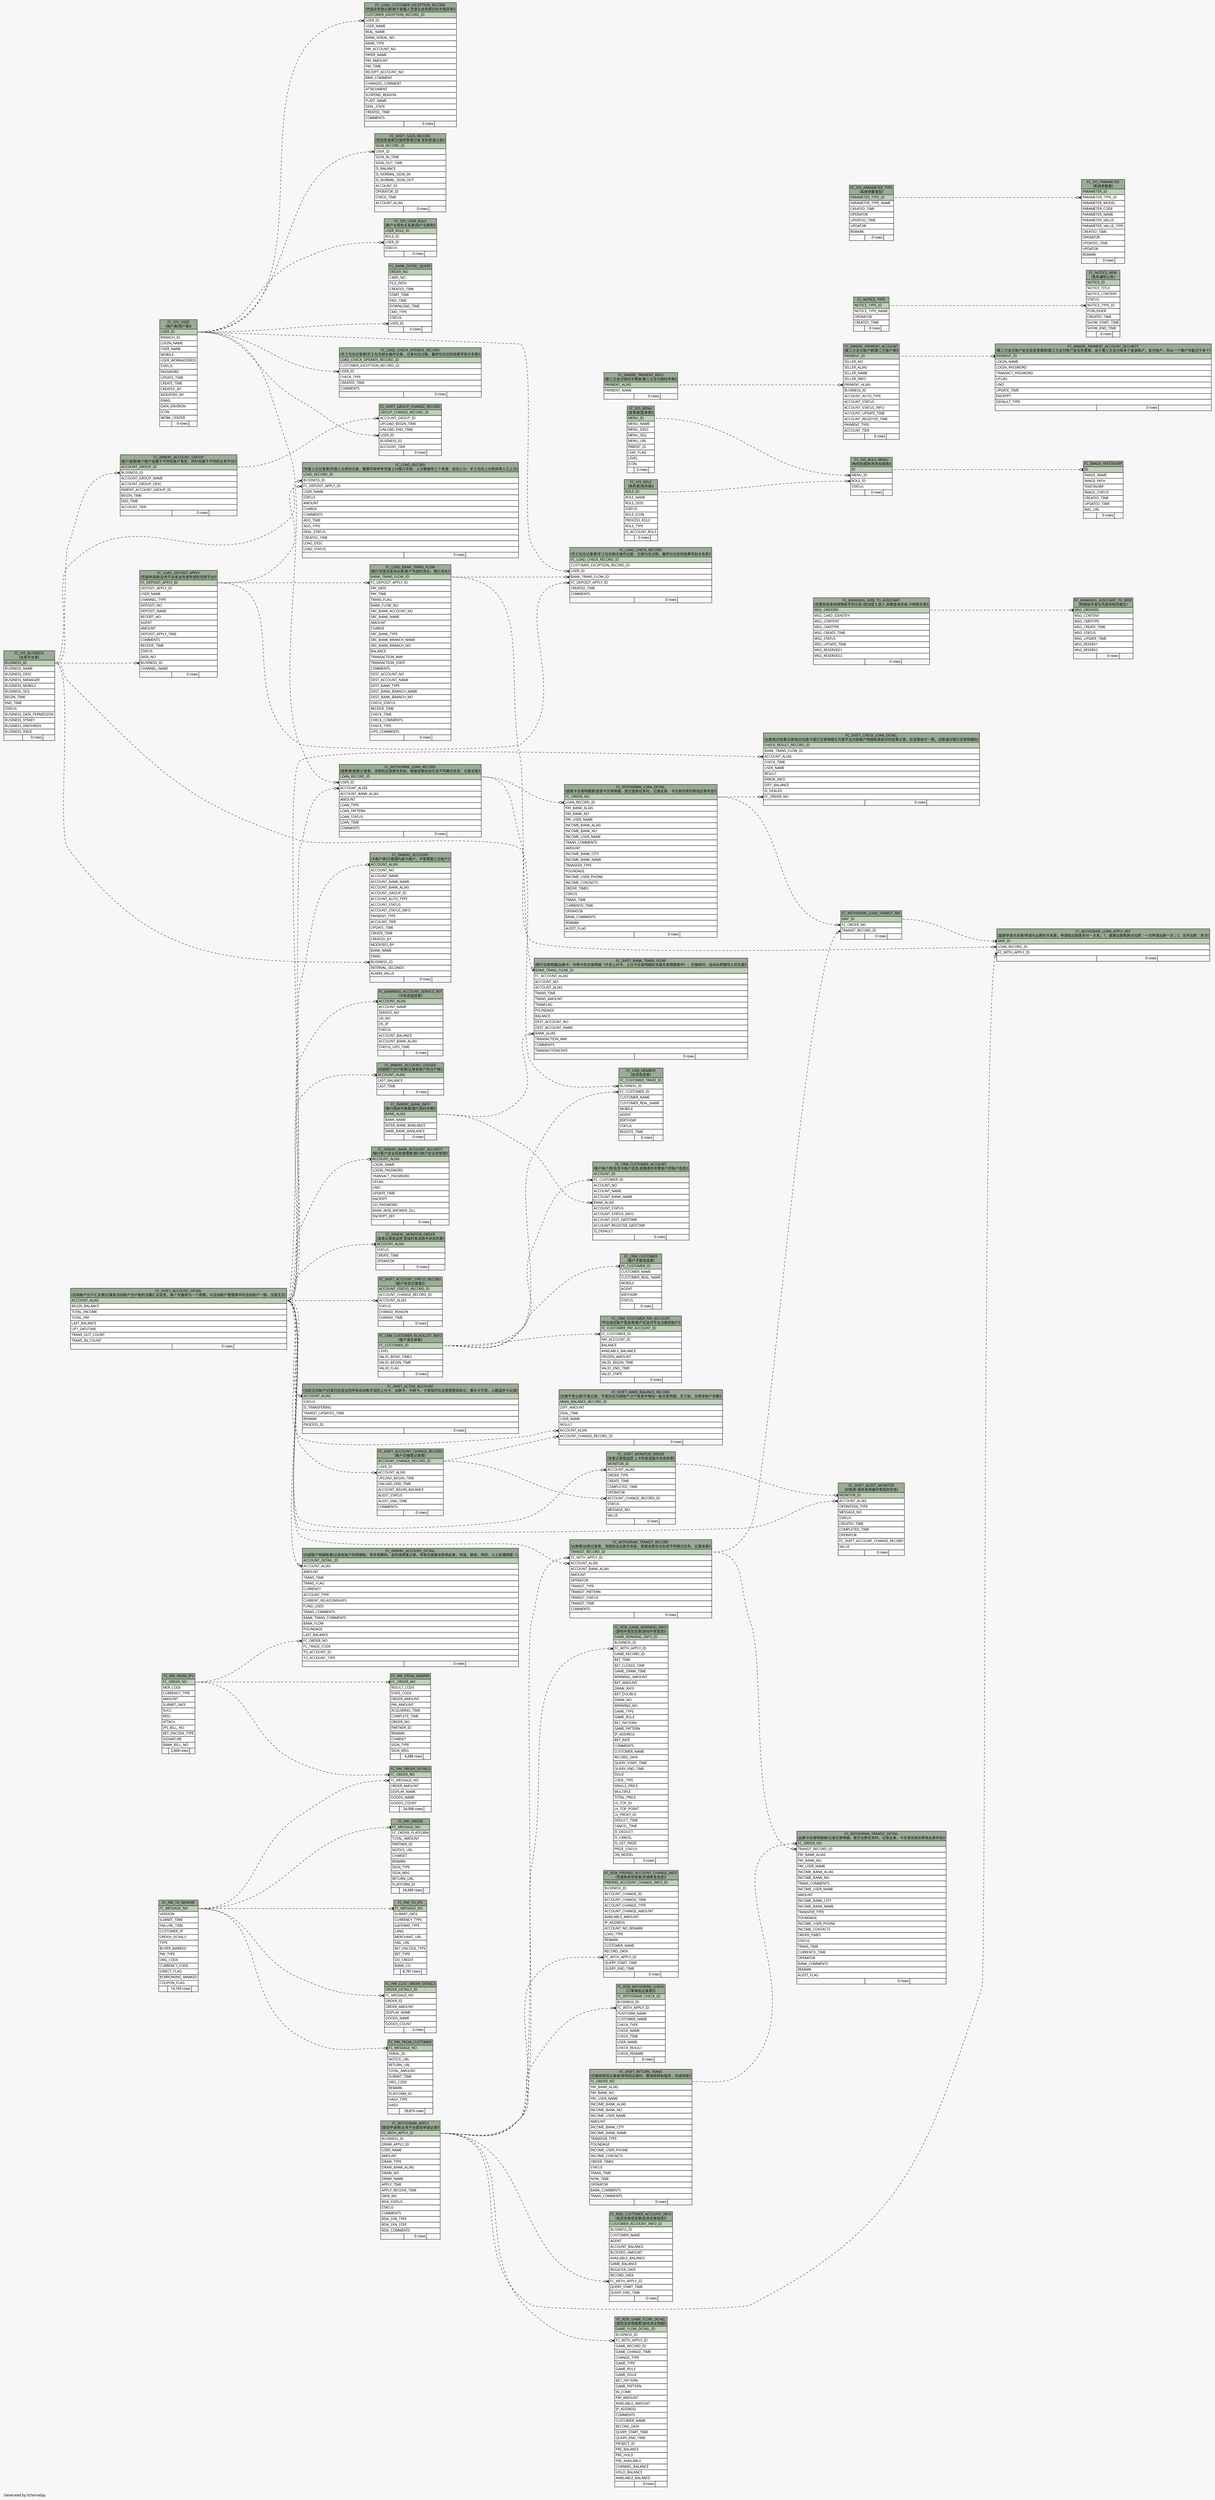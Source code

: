 // dot 2.26.0 on Linux 2.6.32-504.3.3.el6.x86_64
// SchemaSpy rev Unknown
digraph "largeImpliedRelationshipsDiagram" {
  graph [
    rankdir="RL"
    bgcolor="#f7f7f7"
    label="\nGenerated by SchemaSpy"
    labeljust="l"
    nodesep="0.18"
    ranksep="0.46"
    fontname="Microsoft YaHei"
    fontsize="11"
  ];
  node [
    fontname="Microsoft YaHei"
    fontsize="11"
    shape="plaintext"
  ];
  edge [
    arrowsize="0.8"
  ];
  "FC_BANK_DETAIL_QUERY" [
    label=<
    <TABLE BORDER="0" CELLBORDER="1" CELLSPACING="0" BGCOLOR="#ffffff">
      <TR><TD COLSPAN="3" BGCOLOR="#9bab96" ALIGN="CENTER">FC_BANK_DETAIL_QUERY</TD></TR>
      <TR><TD PORT="ORDER_NO" COLSPAN="3" BGCOLOR="#bed1b8" ALIGN="LEFT">ORDER_NO</TD></TR>
      <TR><TD PORT="CARD_NO" COLSPAN="3" ALIGN="LEFT">CARD_NO</TD></TR>
      <TR><TD PORT="FILE_PATH" COLSPAN="3" ALIGN="LEFT">FILE_PATH</TD></TR>
      <TR><TD PORT="CREATED_TIME" COLSPAN="3" ALIGN="LEFT">CREATED_TIME</TD></TR>
      <TR><TD PORT="START_TIME" COLSPAN="3" ALIGN="LEFT">START_TIME</TD></TR>
      <TR><TD PORT="END_TIME" COLSPAN="3" ALIGN="LEFT">END_TIME</TD></TR>
      <TR><TD PORT="DOWNLOAD_TIME" COLSPAN="3" ALIGN="LEFT">DOWNLOAD_TIME</TD></TR>
      <TR><TD PORT="CMD_TYPE" COLSPAN="3" ALIGN="LEFT">CMD_TYPE</TD></TR>
      <TR><TD PORT="STATUS" COLSPAN="3" ALIGN="LEFT">STATUS</TD></TR>
      <TR><TD PORT="USER_ID" COLSPAN="3" ALIGN="LEFT">USER_ID</TD></TR>
      <TR><TD ALIGN="LEFT" BGCOLOR="#f7f7f7">  </TD><TD ALIGN="RIGHT" BGCOLOR="#f7f7f7">0 rows</TD><TD ALIGN="RIGHT" BGCOLOR="#f7f7f7">  </TD></TR>
    </TABLE>>
    URL="tables/FC_BANK_DETAIL_QUERY.html"
    tooltip="FC_BANK_DETAIL_QUERY"
  ];
  "FC_BANKMSG_ACCOUNT_SERVICE_REF" [
    label=<
    <TABLE BORDER="0" CELLBORDER="1" CELLSPACING="0" BGCOLOR="#ffffff">
      <TR><TD COLSPAN="3" BGCOLOR="#9bab96" ALIGN="CENTER">FC_BANKMSG_ACCOUNT_SERVICE_REF<br/>(卡状态监控表)</TD></TR>
      <TR><TD PORT="ACCOUNT_ALIAS" COLSPAN="3" BGCOLOR="#bed1b8" ALIGN="LEFT">ACCOUNT_ALIAS</TD></TR>
      <TR><TD PORT="ACCOUNT_NAME" COLSPAN="3" ALIGN="LEFT">ACCOUNT_NAME</TD></TR>
      <TR><TD PORT="SERVICE_NO" COLSPAN="3" ALIGN="LEFT">SERVICE_NO</TD></TR>
      <TR><TD PORT="UK_NO" COLSPAN="3" ALIGN="LEFT">UK_NO</TD></TR>
      <TR><TD PORT="OS_IP" COLSPAN="3" ALIGN="LEFT">OS_IP</TD></TR>
      <TR><TD PORT="STATUS" COLSPAN="3" ALIGN="LEFT">STATUS</TD></TR>
      <TR><TD PORT="ACCOUNT_BALANCE" COLSPAN="3" ALIGN="LEFT">ACCOUNT_BALANCE</TD></TR>
      <TR><TD PORT="ACCOUNT_BANK_ALIAS" COLSPAN="3" ALIGN="LEFT">ACCOUNT_BANK_ALIAS</TD></TR>
      <TR><TD PORT="STATUS_UPD_TIME" COLSPAN="3" ALIGN="LEFT">STATUS_UPD_TIME</TD></TR>
      <TR><TD ALIGN="LEFT" BGCOLOR="#f7f7f7">  </TD><TD ALIGN="RIGHT" BGCOLOR="#f7f7f7">0 rows</TD><TD ALIGN="RIGHT" BGCOLOR="#f7f7f7">  </TD></TR>
    </TABLE>>
    URL="tables/FC_BANKMSG_ACCOUNT_SERVICE_REF.html"
    tooltip="FC_BANKMSG_ACCOUNT_SERVICE_REF"
  ];
  "FC_BANKMSG_ASSISTANT_TO_WEB" [
    label=<
    <TABLE BORDER="0" CELLBORDER="1" CELLSPACING="0" BGCOLOR="#ffffff">
      <TR><TD COLSPAN="3" BGCOLOR="#9bab96" ALIGN="CENTER">FC_BANKMSG_ASSISTANT_TO_WEB<br/>(网银助手发往充提系统的报文)</TD></TR>
      <TR><TD PORT="MSG_ORDERID" COLSPAN="3" BGCOLOR="#bed1b8" ALIGN="LEFT">MSG_ORDERID</TD></TR>
      <TR><TD PORT="MSG_CONTENT" COLSPAN="3" ALIGN="LEFT">MSG_CONTENT</TD></TR>
      <TR><TD PORT="MSG_CMDTYPE" COLSPAN="3" ALIGN="LEFT">MSG_CMDTYPE</TD></TR>
      <TR><TD PORT="MSG_CREATE_TIME" COLSPAN="3" ALIGN="LEFT">MSG_CREATE_TIME</TD></TR>
      <TR><TD PORT="MSG_STATUS" COLSPAN="3" ALIGN="LEFT">MSG_STATUS</TD></TR>
      <TR><TD PORT="MSG_UPDATE_TIME" COLSPAN="3" ALIGN="LEFT">MSG_UPDATE_TIME</TD></TR>
      <TR><TD PORT="MSG_RESERV1" COLSPAN="3" ALIGN="LEFT">MSG_RESERV1</TD></TR>
      <TR><TD PORT="MSG_RESERV2" COLSPAN="3" ALIGN="LEFT">MSG_RESERV2</TD></TR>
      <TR><TD ALIGN="LEFT" BGCOLOR="#f7f7f7">  </TD><TD ALIGN="RIGHT" BGCOLOR="#f7f7f7">0 rows</TD><TD ALIGN="RIGHT" BGCOLOR="#f7f7f7">  </TD></TR>
    </TABLE>>
    URL="tables/FC_BANKMSG_ASSISTANT_TO_WEB.html"
    tooltip="FC_BANKMSG_ASSISTANT_TO_WEB"
  ];
  "FC_BANKMSG_WEB_TO_ASSISTANT" [
    label=<
    <TABLE BORDER="0" CELLBORDER="1" CELLSPACING="0" BGCOLOR="#ffffff">
      <TR><TD COLSPAN="3" BGCOLOR="#9bab96" ALIGN="CENTER">FC_BANKMSG_WEB_TO_ASSISTANT<br/>(充提系统发给网银助手的交易.(自动登入登入,余额查询交易,卡转账交易))</TD></TR>
      <TR><TD PORT="MSG_ORDERID" COLSPAN="3" BGCOLOR="#bed1b8" ALIGN="LEFT">MSG_ORDERID</TD></TR>
      <TR><TD PORT="MSG_CARD_IDENTIFY" COLSPAN="3" ALIGN="LEFT">MSG_CARD_IDENTIFY</TD></TR>
      <TR><TD PORT="MSG_CONTENT" COLSPAN="3" ALIGN="LEFT">MSG_CONTENT</TD></TR>
      <TR><TD PORT="MSG_CMDTYPE" COLSPAN="3" ALIGN="LEFT">MSG_CMDTYPE</TD></TR>
      <TR><TD PORT="MSG_CREATE_TIME" COLSPAN="3" ALIGN="LEFT">MSG_CREATE_TIME</TD></TR>
      <TR><TD PORT="MSG_STATUS" COLSPAN="3" ALIGN="LEFT">MSG_STATUS</TD></TR>
      <TR><TD PORT="MSG_UPDATE_TIME" COLSPAN="3" ALIGN="LEFT">MSG_UPDATE_TIME</TD></TR>
      <TR><TD PORT="MSG_RESERVED1" COLSPAN="3" ALIGN="LEFT">MSG_RESERVED1</TD></TR>
      <TR><TD PORT="MSG_RESERVED2" COLSPAN="3" ALIGN="LEFT">MSG_RESERVED2</TD></TR>
      <TR><TD ALIGN="LEFT" BGCOLOR="#f7f7f7">  </TD><TD ALIGN="RIGHT" BGCOLOR="#f7f7f7">0 rows</TD><TD ALIGN="RIGHT" BGCOLOR="#f7f7f7">  </TD></TR>
    </TABLE>>
    URL="tables/FC_BANKMSG_WEB_TO_ASSISTANT.html"
    tooltip="FC_BANKMSG_WEB_TO_ASSISTANT"
  ];
  "FC_CRM_CUSTOMER" [
    label=<
    <TABLE BORDER="0" CELLBORDER="1" CELLSPACING="0" BGCOLOR="#ffffff">
      <TR><TD COLSPAN="3" BGCOLOR="#9bab96" ALIGN="CENTER">FC_CRM_CUSTOMER<br/>(客户关联信息表)</TD></TR>
      <TR><TD PORT="FC_CUSTOMER_ID" COLSPAN="3" BGCOLOR="#bed1b8" ALIGN="LEFT">FC_CUSTOMER_ID</TD></TR>
      <TR><TD PORT="CUSTOMER_NAME" COLSPAN="3" ALIGN="LEFT">CUSTOMER_NAME</TD></TR>
      <TR><TD PORT="CUSTOMER_REAL_NAME" COLSPAN="3" ALIGN="LEFT">CUSTOMER_REAL_NAME</TD></TR>
      <TR><TD PORT="MOBILE" COLSPAN="3" ALIGN="LEFT">MOBILE</TD></TR>
      <TR><TD PORT="AGENT" COLSPAN="3" ALIGN="LEFT">AGENT</TD></TR>
      <TR><TD PORT="BIRTHDAY" COLSPAN="3" ALIGN="LEFT">BIRTHDAY</TD></TR>
      <TR><TD PORT="STATUS" COLSPAN="3" ALIGN="LEFT">STATUS</TD></TR>
      <TR><TD ALIGN="LEFT" BGCOLOR="#f7f7f7">  </TD><TD ALIGN="RIGHT" BGCOLOR="#f7f7f7">0 rows</TD><TD ALIGN="RIGHT" BGCOLOR="#f7f7f7">  </TD></TR>
    </TABLE>>
    URL="tables/FC_CRM_CUSTOMER.html"
    tooltip="FC_CRM_CUSTOMER"
  ];
  "FC_CRM_CUSTOMER_ACCOUNT" [
    label=<
    <TABLE BORDER="0" CELLBORDER="1" CELLSPACING="0" BGCOLOR="#ffffff">
      <TR><TD COLSPAN="3" BGCOLOR="#9bab96" ALIGN="CENTER">FC_CRM_CUSTOMER_ACCOUNT<br/>(客户账户表(会员卡账户信息,前期逐步积累客户的账户信息))</TD></TR>
      <TR><TD PORT="ACCOUNT_ID" COLSPAN="3" BGCOLOR="#bed1b8" ALIGN="LEFT">ACCOUNT_ID</TD></TR>
      <TR><TD PORT="FC_CUSTOMER_ID" COLSPAN="3" ALIGN="LEFT">FC_CUSTOMER_ID</TD></TR>
      <TR><TD PORT="ACCOUNT_NO" COLSPAN="3" ALIGN="LEFT">ACCOUNT_NO</TD></TR>
      <TR><TD PORT="ACCOUNT_NAME" COLSPAN="3" ALIGN="LEFT">ACCOUNT_NAME</TD></TR>
      <TR><TD PORT="ACCOUNT_BANK_NAME" COLSPAN="3" ALIGN="LEFT">ACCOUNT_BANK_NAME</TD></TR>
      <TR><TD PORT="BANK_ALIAS" COLSPAN="3" ALIGN="LEFT">BANK_ALIAS</TD></TR>
      <TR><TD PORT="ACCOUNT_STATUS" COLSPAN="3" ALIGN="LEFT">ACCOUNT_STATUS</TD></TR>
      <TR><TD PORT="ACCOUNT_STATUS_INFO" COLSPAN="3" ALIGN="LEFT">ACCOUNT_STATUS_INFO</TD></TR>
      <TR><TD PORT="ACCOUNT_EDIT_DATETIME" COLSPAN="3" ALIGN="LEFT">ACCOUNT_EDIT_DATETIME</TD></TR>
      <TR><TD PORT="ACCOUNT_REGISTER_DATETIME" COLSPAN="3" ALIGN="LEFT">ACCOUNT_REGISTER_DATETIME</TD></TR>
      <TR><TD PORT="IS_DEFAULT" COLSPAN="3" ALIGN="LEFT">IS_DEFAULT</TD></TR>
      <TR><TD ALIGN="LEFT" BGCOLOR="#f7f7f7">  </TD><TD ALIGN="RIGHT" BGCOLOR="#f7f7f7">0 rows</TD><TD ALIGN="RIGHT" BGCOLOR="#f7f7f7">  </TD></TR>
    </TABLE>>
    URL="tables/FC_CRM_CUSTOMER_ACCOUNT.html"
    tooltip="FC_CRM_CUSTOMER_ACCOUNT"
  ];
  "FC_CRM_CUSTOMER_BLACKLIST_INFO" [
    label=<
    <TABLE BORDER="0" CELLBORDER="1" CELLSPACING="0" BGCOLOR="#ffffff">
      <TR><TD COLSPAN="3" BGCOLOR="#9bab96" ALIGN="CENTER">FC_CRM_CUSTOMER_BLACKLIST_INFO<br/>(客户黑名单表)</TD></TR>
      <TR><TD PORT="FC_CUSTOMER_ID" COLSPAN="3" BGCOLOR="#bed1b8" ALIGN="LEFT">FC_CUSTOMER_ID</TD></TR>
      <TR><TD PORT="LEVEL" COLSPAN="3" ALIGN="LEFT">LEVEL</TD></TR>
      <TR><TD PORT="VALID_BEND_TIME2" COLSPAN="3" ALIGN="LEFT">VALID_BEND_TIME2</TD></TR>
      <TR><TD PORT="VALID_BEGIN_TIME" COLSPAN="3" ALIGN="LEFT">VALID_BEGIN_TIME</TD></TR>
      <TR><TD PORT="VALID_FLAG" COLSPAN="3" ALIGN="LEFT">VALID_FLAG</TD></TR>
      <TR><TD ALIGN="LEFT" BGCOLOR="#f7f7f7">  </TD><TD ALIGN="RIGHT" BGCOLOR="#f7f7f7">0 rows</TD><TD ALIGN="RIGHT" BGCOLOR="#f7f7f7">  </TD></TR>
    </TABLE>>
    URL="tables/FC_CRM_CUSTOMER_BLACKLIST_INFO.html"
    tooltip="FC_CRM_CUSTOMER_BLACKLIST_INFO"
  ];
  "FC_CRM_CUSTOMER_PAY_ACCOUNT" [
    label=<
    <TABLE BORDER="0" CELLBORDER="1" CELLSPACING="0" BGCOLOR="#ffffff">
      <TR><TD COLSPAN="3" BGCOLOR="#9bab96" ALIGN="CENTER">FC_CRM_CUSTOMER_PAY_ACCOUNT<br/>(平台钱包账户信息表(客户在支付平台注册的账户))</TD></TR>
      <TR><TD PORT="FC_CUSTOMER_PAY_ACCOUNT_ID" COLSPAN="3" BGCOLOR="#bed1b8" ALIGN="LEFT">FC_CUSTOMER_PAY_ACCOUNT_ID</TD></TR>
      <TR><TD PORT="FC_CUSTOMER_ID" COLSPAN="3" ALIGN="LEFT">FC_CUSTOMER_ID</TD></TR>
      <TR><TD PORT="PAY_ACCOUNT_ID" COLSPAN="3" ALIGN="LEFT">PAY_ACCOUNT_ID</TD></TR>
      <TR><TD PORT="BALANCE" COLSPAN="3" ALIGN="LEFT">BALANCE</TD></TR>
      <TR><TD PORT="AVAILABLE_BALANCE" COLSPAN="3" ALIGN="LEFT">AVAILABLE_BALANCE</TD></TR>
      <TR><TD PORT="FROZEN_AMOUNT" COLSPAN="3" ALIGN="LEFT">FROZEN_AMOUNT</TD></TR>
      <TR><TD PORT="VALID_BEGIN_TIME" COLSPAN="3" ALIGN="LEFT">VALID_BEGIN_TIME</TD></TR>
      <TR><TD PORT="VALID_END_TIME" COLSPAN="3" ALIGN="LEFT">VALID_END_TIME</TD></TR>
      <TR><TD PORT="VALID_STATE" COLSPAN="3" ALIGN="LEFT">VALID_STATE</TD></TR>
      <TR><TD ALIGN="LEFT" BGCOLOR="#f7f7f7">  </TD><TD ALIGN="RIGHT" BGCOLOR="#f7f7f7">0 rows</TD><TD ALIGN="RIGHT" BGCOLOR="#f7f7f7">  </TD></TR>
    </TABLE>>
    URL="tables/FC_CRM_CUSTOMER_PAY_ACCOUNT.html"
    tooltip="FC_CRM_CUSTOMER_PAY_ACCOUNT"
  ];
  "FC_CRM_MEMBER" [
    label=<
    <TABLE BORDER="0" CELLBORDER="1" CELLSPACING="0" BGCOLOR="#ffffff">
      <TR><TD COLSPAN="3" BGCOLOR="#9bab96" ALIGN="CENTER">FC_CRM_MEMBER<br/>(会员信息表)</TD></TR>
      <TR><TD PORT="FC_CUSTOMER_TRADE_ID" COLSPAN="3" BGCOLOR="#bed1b8" ALIGN="LEFT">FC_CUSTOMER_TRADE_ID</TD></TR>
      <TR><TD PORT="BUSINESS_ID" COLSPAN="3" ALIGN="LEFT">BUSINESS_ID</TD></TR>
      <TR><TD PORT="FC_CUSTOMER_ID" COLSPAN="3" ALIGN="LEFT">FC_CUSTOMER_ID</TD></TR>
      <TR><TD PORT="CUSTOMER_NAME" COLSPAN="3" ALIGN="LEFT">CUSTOMER_NAME</TD></TR>
      <TR><TD PORT="CUSTOMER_REAL_NAME" COLSPAN="3" ALIGN="LEFT">CUSTOMER_REAL_NAME</TD></TR>
      <TR><TD PORT="MOBILE" COLSPAN="3" ALIGN="LEFT">MOBILE</TD></TR>
      <TR><TD PORT="AGENT" COLSPAN="3" ALIGN="LEFT">AGENT</TD></TR>
      <TR><TD PORT="BIRTHDAY" COLSPAN="3" ALIGN="LEFT">BIRTHDAY</TD></TR>
      <TR><TD PORT="STATUS" COLSPAN="3" ALIGN="LEFT">STATUS</TD></TR>
      <TR><TD PORT="REGISTE_TIME" COLSPAN="3" ALIGN="LEFT">REGISTE_TIME</TD></TR>
      <TR><TD ALIGN="LEFT" BGCOLOR="#f7f7f7">  </TD><TD ALIGN="RIGHT" BGCOLOR="#f7f7f7">0 rows</TD><TD ALIGN="RIGHT" BGCOLOR="#f7f7f7">  </TD></TR>
    </TABLE>>
    URL="tables/FC_CRM_MEMBER.html"
    tooltip="FC_CRM_MEMBER"
  ];
  "FC_IMAGE_YEKETAVIRP" [
    label=<
    <TABLE BORDER="0" CELLBORDER="1" CELLSPACING="0" BGCOLOR="#ffffff">
      <TR><TD COLSPAN="3" BGCOLOR="#9bab96" ALIGN="CENTER">FC_IMAGE_YEKETAVIRP</TD></TR>
      <TR><TD PORT="ID" COLSPAN="3" BGCOLOR="#bed1b8" ALIGN="LEFT">ID</TD></TR>
      <TR><TD PORT="IMAGE_NAME" COLSPAN="3" ALIGN="LEFT">IMAGE_NAME</TD></TR>
      <TR><TD PORT="IMAGE_PATH" COLSPAN="3" ALIGN="LEFT">IMAGE_PATH</TD></TR>
      <TR><TD PORT="YEKETAVIRP" COLSPAN="3" ALIGN="LEFT">YEKETAVIRP</TD></TR>
      <TR><TD PORT="IMAGE_STATUS" COLSPAN="3" ALIGN="LEFT">IMAGE_STATUS</TD></TR>
      <TR><TD PORT="CREATED_TIME" COLSPAN="3" ALIGN="LEFT">CREATED_TIME</TD></TR>
      <TR><TD PORT="UPDATED_TIME" COLSPAN="3" ALIGN="LEFT">UPDATED_TIME</TD></TR>
      <TR><TD PORT="IMG_URL" COLSPAN="3" ALIGN="LEFT">IMG_URL</TD></TR>
      <TR><TD ALIGN="LEFT" BGCOLOR="#f7f7f7">  </TD><TD ALIGN="RIGHT" BGCOLOR="#f7f7f7">0 rows</TD><TD ALIGN="RIGHT" BGCOLOR="#f7f7f7">  </TD></TR>
    </TABLE>>
    URL="tables/FC_IMAGE_YEKETAVIRP.html"
    tooltip="FC_IMAGE_YEKETAVIRP"
  ];
  "FC_INNERC_ACCOUNT" [
    label=<
    <TABLE BORDER="0" CELLBORDER="1" CELLSPACING="0" BGCOLOR="#ffffff">
      <TR><TD COLSPAN="3" BGCOLOR="#9bab96" ALIGN="CENTER">FC_INNERC_ACCOUNT<br/>(卡账户表(只管理内部卡账户，不管理第三方账户))</TD></TR>
      <TR><TD PORT="ACCOUNT_ALIAS" COLSPAN="3" BGCOLOR="#bed1b8" ALIGN="LEFT">ACCOUNT_ALIAS</TD></TR>
      <TR><TD PORT="ACCOUNT_NO" COLSPAN="3" ALIGN="LEFT">ACCOUNT_NO</TD></TR>
      <TR><TD PORT="ACCOUNT_NAME" COLSPAN="3" ALIGN="LEFT">ACCOUNT_NAME</TD></TR>
      <TR><TD PORT="ACCOUNT_BANK_NAME" COLSPAN="3" ALIGN="LEFT">ACCOUNT_BANK_NAME</TD></TR>
      <TR><TD PORT="ACCOUNT_BANK_ALIAS" COLSPAN="3" ALIGN="LEFT">ACCOUNT_BANK_ALIAS</TD></TR>
      <TR><TD PORT="ACCOUNT_GROUP_ID" COLSPAN="3" ALIGN="LEFT">ACCOUNT_GROUP_ID</TD></TR>
      <TR><TD PORT="ACCOUNT_AUTO_TYPE" COLSPAN="3" ALIGN="LEFT">ACCOUNT_AUTO_TYPE</TD></TR>
      <TR><TD PORT="ACCOUNT_STATUS" COLSPAN="3" ALIGN="LEFT">ACCOUNT_STATUS</TD></TR>
      <TR><TD PORT="ACCOUNT_STATUS_INFO" COLSPAN="3" ALIGN="LEFT">ACCOUNT_STATUS_INFO</TD></TR>
      <TR><TD PORT="PAYMENT_TYPE" COLSPAN="3" ALIGN="LEFT">PAYMENT_TYPE</TD></TR>
      <TR><TD PORT="ACCOUNT_TIER" COLSPAN="3" ALIGN="LEFT">ACCOUNT_TIER</TD></TR>
      <TR><TD PORT="UPDATE_TIME" COLSPAN="3" ALIGN="LEFT">UPDATE_TIME</TD></TR>
      <TR><TD PORT="CREATE_TIME" COLSPAN="3" ALIGN="LEFT">CREATE_TIME</TD></TR>
      <TR><TD PORT="CREATED_BY" COLSPAN="3" ALIGN="LEFT">CREATED_BY</TD></TR>
      <TR><TD PORT="MODIFIED_BY" COLSPAN="3" ALIGN="LEFT">MODIFIED_BY</TD></TR>
      <TR><TD PORT="BANK_NAME" COLSPAN="3" ALIGN="LEFT">BANK_NAME</TD></TR>
      <TR><TD PORT="EMAIL" COLSPAN="3" ALIGN="LEFT">EMAIL</TD></TR>
      <TR><TD PORT="BUSINESS_ID" COLSPAN="3" ALIGN="LEFT">BUSINESS_ID</TD></TR>
      <TR><TD PORT="INTERVAL_SECONDS" COLSPAN="3" ALIGN="LEFT">INTERVAL_SECONDS</TD></TR>
      <TR><TD PORT="ALARM_VALUE" COLSPAN="3" ALIGN="LEFT">ALARM_VALUE</TD></TR>
      <TR><TD ALIGN="LEFT" BGCOLOR="#f7f7f7">  </TD><TD ALIGN="RIGHT" BGCOLOR="#f7f7f7">0 rows</TD><TD ALIGN="RIGHT" BGCOLOR="#f7f7f7">  </TD></TR>
    </TABLE>>
    URL="tables/FC_INNERC_ACCOUNT.html"
    tooltip="FC_INNERC_ACCOUNT"
  ];
  "FC_INNERC_ACCOUNT_DETAIL" [
    label=<
    <TABLE BORDER="0" CELLBORDER="1" CELLSPACING="0" BGCOLOR="#ffffff">
      <TR><TD COLSPAN="3" BGCOLOR="#9bab96" ALIGN="CENTER">FC_INNERC_ACCOUNT_DETAIL<br/>(内部账户明细账表(记录各账户的明细账，有手续费的，会形成两笔记录，所有交易都会影响此表，充值，提现，转回，人工处理网银（)</TD></TR>
      <TR><TD PORT="ACCOUNT_DETAIL_ID" COLSPAN="3" BGCOLOR="#bed1b8" ALIGN="LEFT">ACCOUNT_DETAIL_ID</TD></TR>
      <TR><TD PORT="ACCOUNT_ALIAS" COLSPAN="3" ALIGN="LEFT">ACCOUNT_ALIAS</TD></TR>
      <TR><TD PORT="AMOUNT" COLSPAN="3" ALIGN="LEFT">AMOUNT</TD></TR>
      <TR><TD PORT="TRANS_TIME" COLSPAN="3" ALIGN="LEFT">TRANS_TIME</TD></TR>
      <TR><TD PORT="TRANS_FLAG" COLSPAN="3" ALIGN="LEFT">TRANS_FLAG</TD></TR>
      <TR><TD PORT="CURRENCY" COLSPAN="3" ALIGN="LEFT">CURRENCY</TD></TR>
      <TR><TD PORT="ACCOUNT_TYPE" COLSPAN="3" ALIGN="LEFT">ACCOUNT_TYPE</TD></TR>
      <TR><TD PORT="CURRENT_RELATIONSHIPS" COLSPAN="3" ALIGN="LEFT">CURRENT_RELATIONSHIPS</TD></TR>
      <TR><TD PORT="FUND_USED" COLSPAN="3" ALIGN="LEFT">FUND_USED</TD></TR>
      <TR><TD PORT="TRANS_COMMENTS" COLSPAN="3" ALIGN="LEFT">TRANS_COMMENTS</TD></TR>
      <TR><TD PORT="BANK_TRANS_COMMENTS" COLSPAN="3" ALIGN="LEFT">BANK_TRANS_COMMENTS</TD></TR>
      <TR><TD PORT="BANK_FLOW" COLSPAN="3" ALIGN="LEFT">BANK_FLOW</TD></TR>
      <TR><TD PORT="POUNDAGE" COLSPAN="3" ALIGN="LEFT">POUNDAGE</TD></TR>
      <TR><TD PORT="LAST_BALANCE" COLSPAN="3" ALIGN="LEFT">LAST_BALANCE</TD></TR>
      <TR><TD PORT="FC_ORDER_NO" COLSPAN="3" ALIGN="LEFT">FC_ORDER_NO</TD></TR>
      <TR><TD PORT="FC_TRADE_CODE" COLSPAN="3" ALIGN="LEFT">FC_TRADE_CODE</TD></TR>
      <TR><TD PORT="TO_ACCOUNT_ID" COLSPAN="3" ALIGN="LEFT">TO_ACCOUNT_ID</TD></TR>
      <TR><TD PORT="TO_ACCOUNT_TYPE" COLSPAN="3" ALIGN="LEFT">TO_ACCOUNT_TYPE</TD></TR>
      <TR><TD ALIGN="LEFT" BGCOLOR="#f7f7f7">  </TD><TD ALIGN="RIGHT" BGCOLOR="#f7f7f7">0 rows</TD><TD ALIGN="RIGHT" BGCOLOR="#f7f7f7">  </TD></TR>
    </TABLE>>
    URL="tables/FC_INNERC_ACCOUNT_DETAIL.html"
    tooltip="FC_INNERC_ACCOUNT_DETAIL"
  ];
  "FC_INNERC_ACCOUNT_GROUP" [
    label=<
    <TABLE BORDER="0" CELLBORDER="1" CELLSPACING="0" BGCOLOR="#ffffff">
      <TR><TD COLSPAN="3" BGCOLOR="#9bab96" ALIGN="CENTER">FC_INNERC_ACCOUNT_GROUP<br/>(账户组表(每个账户组属于不同的账户类型，同时也属于不同的业务平台))</TD></TR>
      <TR><TD PORT="ACCOUNT_GROUP_ID" COLSPAN="3" BGCOLOR="#bed1b8" ALIGN="LEFT">ACCOUNT_GROUP_ID</TD></TR>
      <TR><TD PORT="BUSINESS_ID" COLSPAN="3" ALIGN="LEFT">BUSINESS_ID</TD></TR>
      <TR><TD PORT="ACCOUNT_GROUP_NAME" COLSPAN="3" ALIGN="LEFT">ACCOUNT_GROUP_NAME</TD></TR>
      <TR><TD PORT="ACCOUNT_GROUP_DESC" COLSPAN="3" ALIGN="LEFT">ACCOUNT_GROUP_DESC</TD></TR>
      <TR><TD PORT="PARENT_ACCOUNT_GROUP_ID" COLSPAN="3" ALIGN="LEFT">PARENT_ACCOUNT_GROUP_ID</TD></TR>
      <TR><TD PORT="BEGIN_TIME" COLSPAN="3" ALIGN="LEFT">BEGIN_TIME</TD></TR>
      <TR><TD PORT="END_TIME" COLSPAN="3" ALIGN="LEFT">END_TIME</TD></TR>
      <TR><TD PORT="ACCOUNT_TIER" COLSPAN="3" ALIGN="LEFT">ACCOUNT_TIER</TD></TR>
      <TR><TD ALIGN="LEFT" BGCOLOR="#f7f7f7">  </TD><TD ALIGN="RIGHT" BGCOLOR="#f7f7f7">0 rows</TD><TD ALIGN="RIGHT" BGCOLOR="#f7f7f7">  </TD></TR>
    </TABLE>>
    URL="tables/FC_INNERC_ACCOUNT_GROUP.html"
    tooltip="FC_INNERC_ACCOUNT_GROUP"
  ];
  "FC_INNERC_ACCOUNT_LEDGER" [
    label=<
    <TABLE BORDER="0" CELLBORDER="1" CELLSPACING="0" BGCOLOR="#ffffff">
      <TR><TD COLSPAN="3" BGCOLOR="#9bab96" ALIGN="CENTER">FC_INNERC_ACCOUNT_LEDGER<br/>(内部账户分户账表(记录各账户的分户账))</TD></TR>
      <TR><TD PORT="ACCOUNT_ALIAS" COLSPAN="3" BGCOLOR="#bed1b8" ALIGN="LEFT">ACCOUNT_ALIAS</TD></TR>
      <TR><TD PORT="LAST_BALANCE" COLSPAN="3" ALIGN="LEFT">LAST_BALANCE</TD></TR>
      <TR><TD PORT="LAST_TIME" COLSPAN="3" ALIGN="LEFT">LAST_TIME</TD></TR>
      <TR><TD ALIGN="LEFT" BGCOLOR="#f7f7f7">  </TD><TD ALIGN="RIGHT" BGCOLOR="#f7f7f7">0 rows</TD><TD ALIGN="RIGHT" BGCOLOR="#f7f7f7">  </TD></TR>
    </TABLE>>
    URL="tables/FC_INNERC_ACCOUNT_LEDGER.html"
    tooltip="FC_INNERC_ACCOUNT_LEDGER"
  ];
  "FC_INNERC_BANK_ACCOUNT_SECURITY" [
    label=<
    <TABLE BORDER="0" CELLBORDER="1" CELLSPACING="0" BGCOLOR="#ffffff">
      <TR><TD COLSPAN="3" BGCOLOR="#9bab96" ALIGN="CENTER">FC_INNERC_BANK_ACCOUNT_SECURITY<br/>(银行账户安全信息管理表(银行账户安全性管理))</TD></TR>
      <TR><TD PORT="ACCOUNT_ALIAS" COLSPAN="3" BGCOLOR="#bed1b8" ALIGN="LEFT">ACCOUNT_ALIAS</TD></TR>
      <TR><TD PORT="LOGIN_NAME" COLSPAN="3" ALIGN="LEFT">LOGIN_NAME</TD></TR>
      <TR><TD PORT="LOGIN_PASSWORD" COLSPAN="3" ALIGN="LEFT">LOGIN_PASSWORD</TD></TR>
      <TR><TD PORT="TRANSACT_PASSWORD" COLSPAN="3" ALIGN="LEFT">TRANSACT_PASSWORD</TD></TR>
      <TR><TD PORT="UFLAG" COLSPAN="3" ALIGN="LEFT">UFLAG</TD></TR>
      <TR><TD PORT="UNO" COLSPAN="3" ALIGN="LEFT">UNO</TD></TR>
      <TR><TD PORT="UPDATE_TIME" COLSPAN="3" ALIGN="LEFT">UPDATE_TIME</TD></TR>
      <TR><TD PORT="ENCRYPT" COLSPAN="3" ALIGN="LEFT">ENCRYPT</TD></TR>
      <TR><TD PORT="UD_PASSWORD" COLSPAN="3" ALIGN="LEFT">UD_PASSWORD</TD></TR>
      <TR><TD PORT="BANK_WEB_BROWER_DLL" COLSPAN="3" ALIGN="LEFT">BANK_WEB_BROWER_DLL</TD></TR>
      <TR><TD PORT="ENCRYPT_KEY" COLSPAN="3" ALIGN="LEFT">ENCRYPT_KEY</TD></TR>
      <TR><TD ALIGN="LEFT" BGCOLOR="#f7f7f7">  </TD><TD ALIGN="RIGHT" BGCOLOR="#f7f7f7">0 rows</TD><TD ALIGN="RIGHT" BGCOLOR="#f7f7f7">  </TD></TR>
    </TABLE>>
    URL="tables/FC_INNERC_BANK_ACCOUNT_SECURITY.html"
    tooltip="FC_INNERC_BANK_ACCOUNT_SECURITY"
  ];
  "FC_INNERC_BANK_INFO" [
    label=<
    <TABLE BORDER="0" CELLBORDER="1" CELLSPACING="0" BGCOLOR="#ffffff">
      <TR><TD COLSPAN="3" BGCOLOR="#9bab96" ALIGN="CENTER">FC_INNERC_BANK_INFO<br/>(银行简码字典表(银行简码字典))</TD></TR>
      <TR><TD PORT="BANK_ALIAS" COLSPAN="3" BGCOLOR="#bed1b8" ALIGN="LEFT">BANK_ALIAS</TD></TR>
      <TR><TD PORT="BANK_NAME" COLSPAN="3" ALIGN="LEFT">BANK_NAME</TD></TR>
      <TR><TD PORT="INTER_BANK_BANLANCE" COLSPAN="3" ALIGN="LEFT">INTER_BANK_BANLANCE</TD></TR>
      <TR><TD PORT="SAME_BANK_BANLANCE" COLSPAN="3" ALIGN="LEFT">SAME_BANK_BANLANCE</TD></TR>
      <TR><TD ALIGN="LEFT" BGCOLOR="#f7f7f7">  </TD><TD ALIGN="RIGHT" BGCOLOR="#f7f7f7">0 rows</TD><TD ALIGN="RIGHT" BGCOLOR="#f7f7f7">  </TD></TR>
    </TABLE>>
    URL="tables/FC_INNERC_BANK_INFO.html"
    tooltip="FC_INNERC_BANK_INFO"
  ];
  "FC_INNERC_MONITOR_ORDER" [
    label=<
    <TABLE BORDER="0" CELLBORDER="1" CELLSPACING="0" BGCOLOR="#ffffff">
      <TR><TD COLSPAN="3" BGCOLOR="#9bab96" ALIGN="CENTER">FC_INNERC_MONITOR_ORDER<br/>(该表记录是监控 登陆时发送指令状态的表)</TD></TR>
      <TR><TD PORT="ACCOUNT_ALIAS" COLSPAN="3" BGCOLOR="#bed1b8" ALIGN="LEFT">ACCOUNT_ALIAS</TD></TR>
      <TR><TD PORT="STATUS" COLSPAN="3" ALIGN="LEFT">STATUS</TD></TR>
      <TR><TD PORT="CREATE_TIME" COLSPAN="3" ALIGN="LEFT">CREATE_TIME</TD></TR>
      <TR><TD PORT="OPERATOR" COLSPAN="3" ALIGN="LEFT">OPERATOR</TD></TR>
      <TR><TD ALIGN="LEFT" BGCOLOR="#f7f7f7">  </TD><TD ALIGN="RIGHT" BGCOLOR="#f7f7f7">0 rows</TD><TD ALIGN="RIGHT" BGCOLOR="#f7f7f7">  </TD></TR>
    </TABLE>>
    URL="tables/FC_INNERC_MONITOR_ORDER.html"
    tooltip="FC_INNERC_MONITOR_ORDER"
  ];
  "FC_INNERC_PAYMENT_ACCOUNT" [
    label=<
    <TABLE BORDER="0" CELLBORDER="1" CELLSPACING="0" BGCOLOR="#ffffff">
      <TR><TD COLSPAN="3" BGCOLOR="#9bab96" ALIGN="CENTER">FC_INNERC_PAYMENT_ACCOUNT<br/>(第三方支付账户表(第三方账户表))</TD></TR>
      <TR><TD PORT="PAYMENT_ID" COLSPAN="3" BGCOLOR="#bed1b8" ALIGN="LEFT">PAYMENT_ID</TD></TR>
      <TR><TD PORT="SELLER_NO" COLSPAN="3" ALIGN="LEFT">SELLER_NO</TD></TR>
      <TR><TD PORT="SELLER_ALIAS" COLSPAN="3" ALIGN="LEFT">SELLER_ALIAS</TD></TR>
      <TR><TD PORT="SELLER_NAME" COLSPAN="3" ALIGN="LEFT">SELLER_NAME</TD></TR>
      <TR><TD PORT="SELLER_INFO" COLSPAN="3" ALIGN="LEFT">SELLER_INFO</TD></TR>
      <TR><TD PORT="PAYMENT_ALIAS" COLSPAN="3" ALIGN="LEFT">PAYMENT_ALIAS</TD></TR>
      <TR><TD PORT="BUSINESS_ID" COLSPAN="3" ALIGN="LEFT">BUSINESS_ID</TD></TR>
      <TR><TD PORT="ACCOUNT_AUTO_TYPE" COLSPAN="3" ALIGN="LEFT">ACCOUNT_AUTO_TYPE</TD></TR>
      <TR><TD PORT="ACCOUNT_STATUS" COLSPAN="3" ALIGN="LEFT">ACCOUNT_STATUS</TD></TR>
      <TR><TD PORT="ACCOUNT_STATUS_INFO" COLSPAN="3" ALIGN="LEFT">ACCOUNT_STATUS_INFO</TD></TR>
      <TR><TD PORT="ACCOUNT_UPDATE_TIME" COLSPAN="3" ALIGN="LEFT">ACCOUNT_UPDATE_TIME</TD></TR>
      <TR><TD PORT="ACCOUNT_REGISTER_TIME" COLSPAN="3" ALIGN="LEFT">ACCOUNT_REGISTER_TIME</TD></TR>
      <TR><TD PORT="PAYMENT_TYPE" COLSPAN="3" ALIGN="LEFT">PAYMENT_TYPE</TD></TR>
      <TR><TD PORT="ACCOUNT_TIER" COLSPAN="3" ALIGN="LEFT">ACCOUNT_TIER</TD></TR>
      <TR><TD ALIGN="LEFT" BGCOLOR="#f7f7f7">  </TD><TD ALIGN="RIGHT" BGCOLOR="#f7f7f7">0 rows</TD><TD ALIGN="RIGHT" BGCOLOR="#f7f7f7">  </TD></TR>
    </TABLE>>
    URL="tables/FC_INNERC_PAYMENT_ACCOUNT.html"
    tooltip="FC_INNERC_PAYMENT_ACCOUNT"
  ];
  "FC_INNERC_PAYMENT_ACCOUNT_SECURITY" [
    label=<
    <TABLE BORDER="0" CELLBORDER="1" CELLSPACING="0" BGCOLOR="#ffffff">
      <TR><TD COLSPAN="3" BGCOLOR="#9bab96" ALIGN="CENTER">FC_INNERC_PAYMENT_ACCOUNT_SECURITY<br/>(第三方支付账户安全信息管理表(第三方支付账户安全性管理，由于第三方支付有多个登录账户，支付账户，所以一个商户可能对于多个)</TD></TR>
      <TR><TD PORT="PAYMENT_ID" COLSPAN="3" BGCOLOR="#bed1b8" ALIGN="LEFT">PAYMENT_ID</TD></TR>
      <TR><TD PORT="LOGIN_NAME" COLSPAN="3" ALIGN="LEFT">LOGIN_NAME</TD></TR>
      <TR><TD PORT="LOGIN_PASSWORD" COLSPAN="3" ALIGN="LEFT">LOGIN_PASSWORD</TD></TR>
      <TR><TD PORT="TRANSACT_PASSWORD" COLSPAN="3" ALIGN="LEFT">TRANSACT_PASSWORD</TD></TR>
      <TR><TD PORT="UFLAG" COLSPAN="3" ALIGN="LEFT">UFLAG</TD></TR>
      <TR><TD PORT="UNO" COLSPAN="3" ALIGN="LEFT">UNO</TD></TR>
      <TR><TD PORT="UPDATE_TIME" COLSPAN="3" ALIGN="LEFT">UPDATE_TIME</TD></TR>
      <TR><TD PORT="ENCRYPT" COLSPAN="3" ALIGN="LEFT">ENCRYPT</TD></TR>
      <TR><TD PORT="DEFAULT_TYPE" COLSPAN="3" ALIGN="LEFT">DEFAULT_TYPE</TD></TR>
      <TR><TD ALIGN="LEFT" BGCOLOR="#f7f7f7">  </TD><TD ALIGN="RIGHT" BGCOLOR="#f7f7f7">0 rows</TD><TD ALIGN="RIGHT" BGCOLOR="#f7f7f7">  </TD></TR>
    </TABLE>>
    URL="tables/FC_INNERC_PAYMENT_ACCOUNT_SECURITY.html"
    tooltip="FC_INNERC_PAYMENT_ACCOUNT_SECURITY"
  ];
  "FC_INNERC_PAYMENT_INFO" [
    label=<
    <TABLE BORDER="0" CELLBORDER="1" CELLSPACING="0" BGCOLOR="#ffffff">
      <TR><TD COLSPAN="3" BGCOLOR="#9bab96" ALIGN="CENTER">FC_INNERC_PAYMENT_INFO<br/>(第三方支付简码字典表(第三方支付简码字典))</TD></TR>
      <TR><TD PORT="PAYMENT_ALIAS" COLSPAN="3" BGCOLOR="#bed1b8" ALIGN="LEFT">PAYMENT_ALIAS</TD></TR>
      <TR><TD PORT="PAYMENT_NAME" COLSPAN="3" ALIGN="LEFT">PAYMENT_NAME</TD></TR>
      <TR><TD ALIGN="LEFT" BGCOLOR="#f7f7f7">  </TD><TD ALIGN="RIGHT" BGCOLOR="#f7f7f7">0 rows</TD><TD ALIGN="RIGHT" BGCOLOR="#f7f7f7">  </TD></TR>
    </TABLE>>
    URL="tables/FC_INNERC_PAYMENT_INFO.html"
    tooltip="FC_INNERC_PAYMENT_INFO"
  ];
  "FC_LOAD_BANK_TRANS_FLOW" [
    label=<
    <TABLE BORDER="0" CELLBORDER="1" CELLSPACING="0" BGCOLOR="#ffffff">
      <TR><TD COLSPAN="3" BGCOLOR="#9bab96" ALIGN="CENTER">FC_LOAD_BANK_TRANS_FLOW<br/>(银行充值交易流水表(客户充值的流水，银行流水))</TD></TR>
      <TR><TD PORT="BANK_TRANS_FLOW_ID" COLSPAN="3" BGCOLOR="#bed1b8" ALIGN="LEFT">BANK_TRANS_FLOW_ID</TD></TR>
      <TR><TD PORT="FC_DEPOSIT_APPLY_ID" COLSPAN="3" ALIGN="LEFT">FC_DEPOSIT_APPLY_ID</TD></TR>
      <TR><TD PORT="PAY_DATE" COLSPAN="3" ALIGN="LEFT">PAY_DATE</TD></TR>
      <TR><TD PORT="PAY_TIME" COLSPAN="3" ALIGN="LEFT">PAY_TIME</TD></TR>
      <TR><TD PORT="TRANS_FLAG" COLSPAN="3" ALIGN="LEFT">TRANS_FLAG</TD></TR>
      <TR><TD PORT="BANK_FLOW_NO" COLSPAN="3" ALIGN="LEFT">BANK_FLOW_NO</TD></TR>
      <TR><TD PORT="SRC_BANK_ACCOUNT_NO" COLSPAN="3" ALIGN="LEFT">SRC_BANK_ACCOUNT_NO</TD></TR>
      <TR><TD PORT="SRC_BANK_NAME" COLSPAN="3" ALIGN="LEFT">SRC_BANK_NAME</TD></TR>
      <TR><TD PORT="AMOUNT" COLSPAN="3" ALIGN="LEFT">AMOUNT</TD></TR>
      <TR><TD PORT="CHARGE" COLSPAN="3" ALIGN="LEFT">CHARGE</TD></TR>
      <TR><TD PORT="SRC_BANK_TYPE" COLSPAN="3" ALIGN="LEFT">SRC_BANK_TYPE</TD></TR>
      <TR><TD PORT="SRC_BANK_BRANCH_NAME" COLSPAN="3" ALIGN="LEFT">SRC_BANK_BRANCH_NAME</TD></TR>
      <TR><TD PORT="SRC_BANK_BRANCH_NO" COLSPAN="3" ALIGN="LEFT">SRC_BANK_BRANCH_NO</TD></TR>
      <TR><TD PORT="BALANCE" COLSPAN="3" ALIGN="LEFT">BALANCE</TD></TR>
      <TR><TD PORT="TRANSACTION_WAY" COLSPAN="3" ALIGN="LEFT">TRANSACTION_WAY</TD></TR>
      <TR><TD PORT="TRANSACTION_STATE" COLSPAN="3" ALIGN="LEFT">TRANSACTION_STATE</TD></TR>
      <TR><TD PORT="COMMENTS" COLSPAN="3" ALIGN="LEFT">COMMENTS</TD></TR>
      <TR><TD PORT="DEST_ACCOUNT_NO" COLSPAN="3" ALIGN="LEFT">DEST_ACCOUNT_NO</TD></TR>
      <TR><TD PORT="DEST_ACCOUNT_NAME" COLSPAN="3" ALIGN="LEFT">DEST_ACCOUNT_NAME</TD></TR>
      <TR><TD PORT="DEST_BANK_TYPE" COLSPAN="3" ALIGN="LEFT">DEST_BANK_TYPE</TD></TR>
      <TR><TD PORT="DEST_BANK_BRANCH_NAME" COLSPAN="3" ALIGN="LEFT">DEST_BANK_BRANCH_NAME</TD></TR>
      <TR><TD PORT="DEST_BANK_BRANCH_NO" COLSPAN="3" ALIGN="LEFT">DEST_BANK_BRANCH_NO</TD></TR>
      <TR><TD PORT="CHECK_STATUS" COLSPAN="3" ALIGN="LEFT">CHECK_STATUS</TD></TR>
      <TR><TD PORT="RECEIVE_TIME" COLSPAN="3" ALIGN="LEFT">RECEIVE_TIME</TD></TR>
      <TR><TD PORT="CHECK_TIME" COLSPAN="3" ALIGN="LEFT">CHECK_TIME</TD></TR>
      <TR><TD PORT="CHECK_COMMENTS" COLSPAN="3" ALIGN="LEFT">CHECK_COMMENTS</TD></TR>
      <TR><TD PORT="CHECK_TYPE" COLSPAN="3" ALIGN="LEFT">CHECK_TYPE</TD></TR>
      <TR><TD PORT="UPD_COMMENTS" COLSPAN="3" ALIGN="LEFT">UPD_COMMENTS</TD></TR>
      <TR><TD ALIGN="LEFT" BGCOLOR="#f7f7f7">  </TD><TD ALIGN="RIGHT" BGCOLOR="#f7f7f7">0 rows</TD><TD ALIGN="RIGHT" BGCOLOR="#f7f7f7">  </TD></TR>
    </TABLE>>
    URL="tables/FC_LOAD_BANK_TRANS_FLOW.html"
    tooltip="FC_LOAD_BANK_TRANS_FLOW"
  ];
  "FC_LOAD_CHECK_OPERATE_RECORD" [
    label=<
    <TABLE BORDER="0" CELLBORDER="1" CELLSPACING="0" BGCOLOR="#ffffff">
      <TR><TD COLSPAN="3" BGCOLOR="#9bab96" ALIGN="CENTER">FC_LOAD_CHECK_OPERATE_RECORD<br/>(手工勾兑记录表(手工勾兑相关操作记录，记录勾兑过程，最终勾兑后的结果写到关系表))</TD></TR>
      <TR><TD PORT="LOAD_CHECK_OPERATE_RECORD_ID" COLSPAN="3" BGCOLOR="#bed1b8" ALIGN="LEFT">LOAD_CHECK_OPERATE_RECORD_ID</TD></TR>
      <TR><TD PORT="CUSTOMER_EXCEPTION_RECORD_ID" COLSPAN="3" ALIGN="LEFT">CUSTOMER_EXCEPTION_RECORD_ID</TD></TR>
      <TR><TD PORT="USER_ID" COLSPAN="3" ALIGN="LEFT">USER_ID</TD></TR>
      <TR><TD PORT="CHECK_TYPE" COLSPAN="3" ALIGN="LEFT">CHECK_TYPE</TD></TR>
      <TR><TD PORT="CREATED_TIME" COLSPAN="3" ALIGN="LEFT">CREATED_TIME</TD></TR>
      <TR><TD PORT="COMMENTS" COLSPAN="3" ALIGN="LEFT">COMMENTS</TD></TR>
      <TR><TD ALIGN="LEFT" BGCOLOR="#f7f7f7">  </TD><TD ALIGN="RIGHT" BGCOLOR="#f7f7f7">0 rows</TD><TD ALIGN="RIGHT" BGCOLOR="#f7f7f7">  </TD></TR>
    </TABLE>>
    URL="tables/FC_LOAD_CHECK_OPERATE_RECORD.html"
    tooltip="FC_LOAD_CHECK_OPERATE_RECORD"
  ];
  "FC_LOAD_CHECK_RECORD" [
    label=<
    <TABLE BORDER="0" CELLBORDER="1" CELLSPACING="0" BGCOLOR="#ffffff">
      <TR><TD COLSPAN="3" BGCOLOR="#9bab96" ALIGN="CENTER">FC_LOAD_CHECK_RECORD<br/>(手工勾兑记录表(手工勾兑相关操作记录，记录勾兑过程，最终勾兑后的结果写到关系表))</TD></TR>
      <TR><TD PORT="FC_LOAD_CHECK_RECORD_ID" COLSPAN="3" BGCOLOR="#bed1b8" ALIGN="LEFT">FC_LOAD_CHECK_RECORD_ID</TD></TR>
      <TR><TD PORT="CUSTOMER_EXCEPTION_RECORD_ID" COLSPAN="3" ALIGN="LEFT">CUSTOMER_EXCEPTION_RECORD_ID</TD></TR>
      <TR><TD PORT="USER_ID" COLSPAN="3" ALIGN="LEFT">USER_ID</TD></TR>
      <TR><TD PORT="BANK_TRANS_FLOW_ID" COLSPAN="3" ALIGN="LEFT">BANK_TRANS_FLOW_ID</TD></TR>
      <TR><TD PORT="FC_DEPOSIT_APPLY_ID" COLSPAN="3" ALIGN="LEFT">FC_DEPOSIT_APPLY_ID</TD></TR>
      <TR><TD PORT="CREATED_TIME" COLSPAN="3" ALIGN="LEFT">CREATED_TIME</TD></TR>
      <TR><TD PORT="COMMENTS" COLSPAN="3" ALIGN="LEFT">COMMENTS</TD></TR>
      <TR><TD ALIGN="LEFT" BGCOLOR="#f7f7f7">  </TD><TD ALIGN="RIGHT" BGCOLOR="#f7f7f7">0 rows</TD><TD ALIGN="RIGHT" BGCOLOR="#f7f7f7">  </TD></TR>
    </TABLE>>
    URL="tables/FC_LOAD_CHECK_RECORD.html"
    tooltip="FC_LOAD_CHECK_RECORD"
  ];
  "FC_LOAD_CUSTOMER_EXCEPTION_RECORD" [
    label=<
    <TABLE BORDER="0" CELLBORDER="1" CELLSPACING="0" BGCOLOR="#ffffff">
      <TR><TD COLSPAN="3" BGCOLOR="#9bab96" ALIGN="CENTER">FC_LOAD_CUSTOMER_EXCEPTION_RECORD<br/>(充值异常登记表(用于客服人员登记会员提交的充值异常))</TD></TR>
      <TR><TD PORT="CUSTOMER_EXCEPTION_RECORD_ID" COLSPAN="3" BGCOLOR="#bed1b8" ALIGN="LEFT">CUSTOMER_EXCEPTION_RECORD_ID</TD></TR>
      <TR><TD PORT="USER_ID" COLSPAN="3" ALIGN="LEFT">USER_ID</TD></TR>
      <TR><TD PORT="USER_NAME" COLSPAN="3" ALIGN="LEFT">USER_NAME</TD></TR>
      <TR><TD PORT="REAL_NAME" COLSPAN="3" ALIGN="LEFT">REAL_NAME</TD></TR>
      <TR><TD PORT="BANK_SERIAL_NO" COLSPAN="3" ALIGN="LEFT">BANK_SERIAL_NO</TD></TR>
      <TR><TD PORT="BANK_TYPE" COLSPAN="3" ALIGN="LEFT">BANK_TYPE</TD></TR>
      <TR><TD PORT="PAY_ACCOUNT_NO" COLSPAN="3" ALIGN="LEFT">PAY_ACCOUNT_NO</TD></TR>
      <TR><TD PORT="PAYER_NAME" COLSPAN="3" ALIGN="LEFT">PAYER_NAME</TD></TR>
      <TR><TD PORT="PAY_AMOUNT" COLSPAN="3" ALIGN="LEFT">PAY_AMOUNT</TD></TR>
      <TR><TD PORT="PAY_TIME" COLSPAN="3" ALIGN="LEFT">PAY_TIME</TD></TR>
      <TR><TD PORT="RECEIPT_ACCOUNT_NO" COLSPAN="3" ALIGN="LEFT">RECEIPT_ACCOUNT_NO</TD></TR>
      <TR><TD PORT="RAW_COMMENT" COLSPAN="3" ALIGN="LEFT">RAW_COMMENT</TD></TR>
      <TR><TD PORT="CHANGED_COMMENT" COLSPAN="3" ALIGN="LEFT">CHANGED_COMMENT</TD></TR>
      <TR><TD PORT="ATTACHMENT" COLSPAN="3" ALIGN="LEFT">ATTACHMENT</TD></TR>
      <TR><TD PORT="SUSPEND_REASON" COLSPAN="3" ALIGN="LEFT">SUSPEND_REASON</TD></TR>
      <TR><TD PORT="PLATF_NAME" COLSPAN="3" ALIGN="LEFT">PLATF_NAME</TD></TR>
      <TR><TD PORT="DEAL_STATE" COLSPAN="3" ALIGN="LEFT">DEAL_STATE</TD></TR>
      <TR><TD PORT="CREATED_TIME" COLSPAN="3" ALIGN="LEFT">CREATED_TIME</TD></TR>
      <TR><TD PORT="COMMENTS" COLSPAN="3" ALIGN="LEFT">COMMENTS</TD></TR>
      <TR><TD ALIGN="LEFT" BGCOLOR="#f7f7f7">  </TD><TD ALIGN="RIGHT" BGCOLOR="#f7f7f7">0 rows</TD><TD ALIGN="RIGHT" BGCOLOR="#f7f7f7">  </TD></TR>
    </TABLE>>
    URL="tables/FC_LOAD_CUSTOMER_EXCEPTION_RECORD.html"
    tooltip="FC_LOAD_CUSTOMER_EXCEPTION_RECORD"
  ];
  "FC_LOAD_DEPOSIT_APPLY" [
    label=<
    <TABLE BORDER="0" CELLBORDER="1" CELLSPACING="0" BGCOLOR="#ffffff">
      <TR><TD COLSPAN="3" BGCOLOR="#9bab96" ALIGN="CENTER">FC_LOAD_DEPOSIT_APPLY<br/>(充值申请表(业务平台发送充值申请到充提平台))</TD></TR>
      <TR><TD PORT="FC_DEPOSIT_APPLY_ID" COLSPAN="3" BGCOLOR="#bed1b8" ALIGN="LEFT">FC_DEPOSIT_APPLY_ID</TD></TR>
      <TR><TD PORT="DEPOSIT_APPLY_ID" COLSPAN="3" ALIGN="LEFT">DEPOSIT_APPLY_ID</TD></TR>
      <TR><TD PORT="USER_NAME" COLSPAN="3" ALIGN="LEFT">USER_NAME</TD></TR>
      <TR><TD PORT="CHANNEL_TYPE" COLSPAN="3" ALIGN="LEFT">CHANNEL_TYPE</TD></TR>
      <TR><TD PORT="DEPOSIT_NO" COLSPAN="3" ALIGN="LEFT">DEPOSIT_NO</TD></TR>
      <TR><TD PORT="DEPOSIT_NAME" COLSPAN="3" ALIGN="LEFT">DEPOSIT_NAME</TD></TR>
      <TR><TD PORT="RECEIPT_NO" COLSPAN="3" ALIGN="LEFT">RECEIPT_NO</TD></TR>
      <TR><TD PORT="AGENT" COLSPAN="3" ALIGN="LEFT">AGENT</TD></TR>
      <TR><TD PORT="AMOUNT" COLSPAN="3" ALIGN="LEFT">AMOUNT</TD></TR>
      <TR><TD PORT="DEPOSIT_APPLY_TIME" COLSPAN="3" ALIGN="LEFT">DEPOSIT_APPLY_TIME</TD></TR>
      <TR><TD PORT="COMMENTS" COLSPAN="3" ALIGN="LEFT">COMMENTS</TD></TR>
      <TR><TD PORT="RECEIVE_TIME" COLSPAN="3" ALIGN="LEFT">RECEIVE_TIME</TD></TR>
      <TR><TD PORT="STATUS" COLSPAN="3" ALIGN="LEFT">STATUS</TD></TR>
      <TR><TD PORT="DATA_NO" COLSPAN="3" ALIGN="LEFT">DATA_NO</TD></TR>
      <TR><TD PORT="BUSINESS_ID" COLSPAN="3" ALIGN="LEFT">BUSINESS_ID</TD></TR>
      <TR><TD PORT="CHANNEL_NAME" COLSPAN="3" ALIGN="LEFT">CHANNEL_NAME</TD></TR>
      <TR><TD ALIGN="LEFT" BGCOLOR="#f7f7f7">  </TD><TD ALIGN="RIGHT" BGCOLOR="#f7f7f7">0 rows</TD><TD ALIGN="RIGHT" BGCOLOR="#f7f7f7">  </TD></TR>
    </TABLE>>
    URL="tables/FC_LOAD_DEPOSIT_APPLY.html"
    tooltip="FC_LOAD_DEPOSIT_APPLY"
  ];
  "FC_LOAD_RECORD" [
    label=<
    <TABLE BORDER="0" CELLBORDER="1" CELLSPACING="0" BGCOLOR="#ffffff">
      <TR><TD COLSPAN="3" BGCOLOR="#9bab96" ALIGN="CENTER">FC_LOAD_RECORD<br/>(充值上分记录表(充值上分成功记录，数据字段参考充值上分接口字段，上分数据有三个来源，自动上分、手工勾兑上分和异常人工上分)</TD></TR>
      <TR><TD PORT="LOAD_RECORD_ID" COLSPAN="3" BGCOLOR="#bed1b8" ALIGN="LEFT">LOAD_RECORD_ID</TD></TR>
      <TR><TD PORT="BUSINESS_ID" COLSPAN="3" ALIGN="LEFT">BUSINESS_ID</TD></TR>
      <TR><TD PORT="FC_DEPOSIT_APPLY_ID" COLSPAN="3" ALIGN="LEFT">FC_DEPOSIT_APPLY_ID</TD></TR>
      <TR><TD PORT="USER_NAME" COLSPAN="3" ALIGN="LEFT">USER_NAME</TD></TR>
      <TR><TD PORT="STATUS" COLSPAN="3" ALIGN="LEFT">STATUS</TD></TR>
      <TR><TD PORT="AMOUNT" COLSPAN="3" ALIGN="LEFT">AMOUNT</TD></TR>
      <TR><TD PORT="CHARGE" COLSPAN="3" ALIGN="LEFT">CHARGE</TD></TR>
      <TR><TD PORT="COMMENTS" COLSPAN="3" ALIGN="LEFT">COMMENTS</TD></TR>
      <TR><TD PORT="ADD_TIME" COLSPAN="3" ALIGN="LEFT">ADD_TIME</TD></TR>
      <TR><TD PORT="ADD_TYPE" COLSPAN="3" ALIGN="LEFT">ADD_TYPE</TD></TR>
      <TR><TD PORT="DEAL_STATUS" COLSPAN="3" ALIGN="LEFT">DEAL_STATUS</TD></TR>
      <TR><TD PORT="CREATED_TIME" COLSPAN="3" ALIGN="LEFT">CREATED_TIME</TD></TR>
      <TR><TD PORT="LOAD_DESC" COLSPAN="3" ALIGN="LEFT">LOAD_DESC</TD></TR>
      <TR><TD PORT="LOAD_STATUS" COLSPAN="3" ALIGN="LEFT">LOAD_STATUS</TD></TR>
      <TR><TD ALIGN="LEFT" BGCOLOR="#f7f7f7">  </TD><TD ALIGN="RIGHT" BGCOLOR="#f7f7f7">0 rows</TD><TD ALIGN="RIGHT" BGCOLOR="#f7f7f7">  </TD></TR>
    </TABLE>>
    URL="tables/FC_LOAD_RECORD.html"
    tooltip="FC_LOAD_RECORD"
  ];
  "FC_NOTICE_NEW" [
    label=<
    <TABLE BORDER="0" CELLBORDER="1" CELLSPACING="0" BGCOLOR="#ffffff">
      <TR><TD COLSPAN="3" BGCOLOR="#9bab96" ALIGN="CENTER">FC_NOTICE_NEW<br/>(发布通知公告)</TD></TR>
      <TR><TD PORT="NOTICE_ID" COLSPAN="3" BGCOLOR="#bed1b8" ALIGN="LEFT">NOTICE_ID</TD></TR>
      <TR><TD PORT="NOTICE_TITLE" COLSPAN="3" ALIGN="LEFT">NOTICE_TITLE</TD></TR>
      <TR><TD PORT="NOTICE_CONTENT" COLSPAN="3" ALIGN="LEFT">NOTICE_CONTENT</TD></TR>
      <TR><TD PORT="STATUS" COLSPAN="3" ALIGN="LEFT">STATUS</TD></TR>
      <TR><TD PORT="NOTICE_TYPE_ID" COLSPAN="3" ALIGN="LEFT">NOTICE_TYPE_ID</TD></TR>
      <TR><TD PORT="PUBLISHER" COLSPAN="3" ALIGN="LEFT">PUBLISHER</TD></TR>
      <TR><TD PORT="CREATED_TIME" COLSPAN="3" ALIGN="LEFT">CREATED_TIME</TD></TR>
      <TR><TD PORT="SHOW_START_TIME" COLSPAN="3" ALIGN="LEFT">SHOW_START_TIME</TD></TR>
      <TR><TD PORT="SHOW_END_TIME" COLSPAN="3" ALIGN="LEFT">SHOW_END_TIME</TD></TR>
      <TR><TD ALIGN="LEFT" BGCOLOR="#f7f7f7">  </TD><TD ALIGN="RIGHT" BGCOLOR="#f7f7f7">0 rows</TD><TD ALIGN="RIGHT" BGCOLOR="#f7f7f7">  </TD></TR>
    </TABLE>>
    URL="tables/FC_NOTICE_NEW.html"
    tooltip="FC_NOTICE_NEW"
  ];
  "FC_NOTICE_TYPE" [
    label=<
    <TABLE BORDER="0" CELLBORDER="1" CELLSPACING="0" BGCOLOR="#ffffff">
      <TR><TD COLSPAN="3" BGCOLOR="#9bab96" ALIGN="CENTER">FC_NOTICE_TYPE</TD></TR>
      <TR><TD PORT="NOTICE_TYPE_ID" COLSPAN="3" BGCOLOR="#bed1b8" ALIGN="LEFT">NOTICE_TYPE_ID</TD></TR>
      <TR><TD PORT="NOTICE_TYPE_NAME" COLSPAN="3" ALIGN="LEFT">NOTICE_TYPE_NAME</TD></TR>
      <TR><TD PORT="OPERATOR" COLSPAN="3" ALIGN="LEFT">OPERATOR</TD></TR>
      <TR><TD PORT="CREATED_TIME" COLSPAN="3" ALIGN="LEFT">CREATED_TIME</TD></TR>
      <TR><TD ALIGN="LEFT" BGCOLOR="#f7f7f7">  </TD><TD ALIGN="RIGHT" BGCOLOR="#f7f7f7">0 rows</TD><TD ALIGN="RIGHT" BGCOLOR="#f7f7f7">  </TD></TR>
    </TABLE>>
    URL="tables/FC_NOTICE_TYPE.html"
    tooltip="FC_NOTICE_TYPE"
  ];
  "FC_PAY_CUST_ORDER_DETAILS" [
    label=<
    <TABLE BORDER="0" CELLBORDER="1" CELLSPACING="0" BGCOLOR="#ffffff">
      <TR><TD COLSPAN="3" BGCOLOR="#9bab96" ALIGN="CENTER">FC_PAY_CUST_ORDER_DETAILS</TD></TR>
      <TR><TD PORT="ORDER_DETAILS_ID" COLSPAN="3" BGCOLOR="#bed1b8" ALIGN="LEFT">ORDER_DETAILS_ID</TD></TR>
      <TR><TD PORT="FC_MESSAGE_NO" COLSPAN="3" ALIGN="LEFT">FC_MESSAGE_NO</TD></TR>
      <TR><TD PORT="ORDER_ID" COLSPAN="3" ALIGN="LEFT">ORDER_ID</TD></TR>
      <TR><TD PORT="ORDER_AMOUNT" COLSPAN="3" ALIGN="LEFT">ORDER_AMOUNT</TD></TR>
      <TR><TD PORT="DISPLAY_NAME" COLSPAN="3" ALIGN="LEFT">DISPLAY_NAME</TD></TR>
      <TR><TD PORT="GOODS_NAME" COLSPAN="3" ALIGN="LEFT">GOODS_NAME</TD></TR>
      <TR><TD PORT="GOODS_COUNT" COLSPAN="3" ALIGN="LEFT">GOODS_COUNT</TD></TR>
      <TR><TD ALIGN="LEFT" BGCOLOR="#f7f7f7">  </TD><TD ALIGN="RIGHT" BGCOLOR="#f7f7f7">0 rows</TD><TD ALIGN="RIGHT" BGCOLOR="#f7f7f7">  </TD></TR>
    </TABLE>>
    URL="tables/FC_PAY_CUST_ORDER_DETAILS.html"
    tooltip="FC_PAY_CUST_ORDER_DETAILS"
  ];
  "FC_PAY_FROM_CUSTOMER" [
    label=<
    <TABLE BORDER="0" CELLBORDER="1" CELLSPACING="0" BGCOLOR="#ffffff">
      <TR><TD COLSPAN="3" BGCOLOR="#9bab96" ALIGN="CENTER">FC_PAY_FROM_CUSTOMER</TD></TR>
      <TR><TD PORT="FC_MESSAGE_NO" COLSPAN="3" BGCOLOR="#bed1b8" ALIGN="LEFT">FC_MESSAGE_NO</TD></TR>
      <TR><TD PORT="SERIAL_ID" COLSPAN="3" ALIGN="LEFT">SERIAL_ID</TD></TR>
      <TR><TD PORT="NOTICE_URL" COLSPAN="3" ALIGN="LEFT">NOTICE_URL</TD></TR>
      <TR><TD PORT="RETURN_URL" COLSPAN="3" ALIGN="LEFT">RETURN_URL</TD></TR>
      <TR><TD PORT="TOTAL_AMOUNT" COLSPAN="3" ALIGN="LEFT">TOTAL_AMOUNT</TD></TR>
      <TR><TD PORT="SUBMIT_TIME" COLSPAN="3" ALIGN="LEFT">SUBMIT_TIME</TD></TR>
      <TR><TD PORT="ORG_CODE" COLSPAN="3" ALIGN="LEFT">ORG_CODE</TD></TR>
      <TR><TD PORT="REMARK" COLSPAN="3" ALIGN="LEFT">REMARK</TD></TR>
      <TR><TD PORT="PLATFORM_ID" COLSPAN="3" ALIGN="LEFT">PLATFORM_ID</TD></TR>
      <TR><TD PORT="HASH_TYPE" COLSPAN="3" ALIGN="LEFT">HASH_TYPE</TD></TR>
      <TR><TD PORT="HASH" COLSPAN="3" ALIGN="LEFT">HASH</TD></TR>
      <TR><TD ALIGN="LEFT" BGCOLOR="#f7f7f7">  </TD><TD ALIGN="RIGHT" BGCOLOR="#f7f7f7">29,819 rows</TD><TD ALIGN="RIGHT" BGCOLOR="#f7f7f7">  </TD></TR>
    </TABLE>>
    URL="tables/FC_PAY_FROM_CUSTOMER.html"
    tooltip="FC_PAY_FROM_CUSTOMER"
  ];
  "FC_PAY_FROM_IPS" [
    label=<
    <TABLE BORDER="0" CELLBORDER="1" CELLSPACING="0" BGCOLOR="#ffffff">
      <TR><TD COLSPAN="3" BGCOLOR="#9bab96" ALIGN="CENTER">FC_PAY_FROM_IPS</TD></TR>
      <TR><TD PORT="FC_ORDER_NO" COLSPAN="3" BGCOLOR="#bed1b8" ALIGN="LEFT">FC_ORDER_NO</TD></TR>
      <TR><TD PORT="MER_CODE" COLSPAN="3" ALIGN="LEFT">MER_CODE</TD></TR>
      <TR><TD PORT="CURRENCY_TYPE" COLSPAN="3" ALIGN="LEFT">CURRENCY_TYPE</TD></TR>
      <TR><TD PORT="AMOUNT" COLSPAN="3" ALIGN="LEFT">AMOUNT</TD></TR>
      <TR><TD PORT="SUBMIT_DATE" COLSPAN="3" ALIGN="LEFT">SUBMIT_DATE</TD></TR>
      <TR><TD PORT="SUCC" COLSPAN="3" ALIGN="LEFT">SUCC</TD></TR>
      <TR><TD PORT="MSG" COLSPAN="3" ALIGN="LEFT">MSG</TD></TR>
      <TR><TD PORT="ATTACH" COLSPAN="3" ALIGN="LEFT">ATTACH</TD></TR>
      <TR><TD PORT="IPS_BILL_NO" COLSPAN="3" ALIGN="LEFT">IPS_BILL_NO</TD></TR>
      <TR><TD PORT="RET_ENCODE_TYPE" COLSPAN="3" ALIGN="LEFT">RET_ENCODE_TYPE</TD></TR>
      <TR><TD PORT="SIGNATURE" COLSPAN="3" ALIGN="LEFT">SIGNATURE</TD></TR>
      <TR><TD PORT="BANK_BILL_NO" COLSPAN="3" ALIGN="LEFT">BANK_BILL_NO</TD></TR>
      <TR><TD ALIGN="LEFT" BGCOLOR="#f7f7f7">  </TD><TD ALIGN="RIGHT" BGCOLOR="#f7f7f7">2,604 rows</TD><TD ALIGN="RIGHT" BGCOLOR="#f7f7f7">  </TD></TR>
    </TABLE>>
    URL="tables/FC_PAY_FROM_IPS.html"
    tooltip="FC_PAY_FROM_IPS"
  ];
  "FC_PAY_FROM_NEWPAY" [
    label=<
    <TABLE BORDER="0" CELLBORDER="1" CELLSPACING="0" BGCOLOR="#ffffff">
      <TR><TD COLSPAN="3" BGCOLOR="#9bab96" ALIGN="CENTER">FC_PAY_FROM_NEWPAY</TD></TR>
      <TR><TD PORT="FC_ORDER_NO" COLSPAN="3" BGCOLOR="#bed1b8" ALIGN="LEFT">FC_ORDER_NO</TD></TR>
      <TR><TD PORT="RESULT_CODE" COLSPAN="3" ALIGN="LEFT">RESULT_CODE</TD></TR>
      <TR><TD PORT="STATE_CODE" COLSPAN="3" ALIGN="LEFT">STATE_CODE</TD></TR>
      <TR><TD PORT="ORDER_AMOUNT" COLSPAN="3" ALIGN="LEFT">ORDER_AMOUNT</TD></TR>
      <TR><TD PORT="PAY_AMOUNT" COLSPAN="3" ALIGN="LEFT">PAY_AMOUNT</TD></TR>
      <TR><TD PORT="ACQUIRING_TIME" COLSPAN="3" ALIGN="LEFT">ACQUIRING_TIME</TD></TR>
      <TR><TD PORT="COMPLETE_TIME" COLSPAN="3" ALIGN="LEFT">COMPLETE_TIME</TD></TR>
      <TR><TD PORT="ORDER_NO" COLSPAN="3" ALIGN="LEFT">ORDER_NO</TD></TR>
      <TR><TD PORT="PARTNER_ID" COLSPAN="3" ALIGN="LEFT">PARTNER_ID</TD></TR>
      <TR><TD PORT="REMARK" COLSPAN="3" ALIGN="LEFT">REMARK</TD></TR>
      <TR><TD PORT="CHARSET" COLSPAN="3" ALIGN="LEFT">CHARSET</TD></TR>
      <TR><TD PORT="SIGN_TYPE" COLSPAN="3" ALIGN="LEFT">SIGN_TYPE</TD></TR>
      <TR><TD PORT="SIGN_MSG" COLSPAN="3" ALIGN="LEFT">SIGN_MSG</TD></TR>
      <TR><TD ALIGN="LEFT" BGCOLOR="#f7f7f7">  </TD><TD ALIGN="RIGHT" BGCOLOR="#f7f7f7">4,288 rows</TD><TD ALIGN="RIGHT" BGCOLOR="#f7f7f7">  </TD></TR>
    </TABLE>>
    URL="tables/FC_PAY_FROM_NEWPAY.html"
    tooltip="FC_PAY_FROM_NEWPAY"
  ];
  "FC_PAY_ORDER" [
    label=<
    <TABLE BORDER="0" CELLBORDER="1" CELLSPACING="0" BGCOLOR="#ffffff">
      <TR><TD COLSPAN="3" BGCOLOR="#9bab96" ALIGN="CENTER">FC_PAY_ORDER</TD></TR>
      <TR><TD PORT="FC_MESSAGE_NO" COLSPAN="3" BGCOLOR="#bed1b8" ALIGN="LEFT">FC_MESSAGE_NO</TD></TR>
      <TR><TD PORT="FC_ORDER_PLATFORM" COLSPAN="3" ALIGN="LEFT">FC_ORDER_PLATFORM</TD></TR>
      <TR><TD PORT="TOTAL_AMOUNT" COLSPAN="3" ALIGN="LEFT">TOTAL_AMOUNT</TD></TR>
      <TR><TD PORT="PARTNER_ID" COLSPAN="3" ALIGN="LEFT">PARTNER_ID</TD></TR>
      <TR><TD PORT="NOTICE_URL" COLSPAN="3" ALIGN="LEFT">NOTICE_URL</TD></TR>
      <TR><TD PORT="CHARSET" COLSPAN="3" ALIGN="LEFT">CHARSET</TD></TR>
      <TR><TD PORT="REMARK" COLSPAN="3" ALIGN="LEFT">REMARK</TD></TR>
      <TR><TD PORT="SIGN_TYPE" COLSPAN="3" ALIGN="LEFT">SIGN_TYPE</TD></TR>
      <TR><TD PORT="SIGN_MSG" COLSPAN="3" ALIGN="LEFT">SIGN_MSG</TD></TR>
      <TR><TD PORT="RETURN_URL" COLSPAN="3" ALIGN="LEFT">RETURN_URL</TD></TR>
      <TR><TD PORT="PLATFORM_ID" COLSPAN="3" ALIGN="LEFT">PLATFORM_ID</TD></TR>
      <TR><TD ALIGN="LEFT" BGCOLOR="#f7f7f7">  </TD><TD ALIGN="RIGHT" BGCOLOR="#f7f7f7">24,449 rows</TD><TD ALIGN="RIGHT" BGCOLOR="#f7f7f7">  </TD></TR>
    </TABLE>>
    URL="tables/FC_PAY_ORDER.html"
    tooltip="FC_PAY_ORDER"
  ];
  "FC_PAY_ORDER_DETAILS" [
    label=<
    <TABLE BORDER="0" CELLBORDER="1" CELLSPACING="0" BGCOLOR="#ffffff">
      <TR><TD COLSPAN="3" BGCOLOR="#9bab96" ALIGN="CENTER">FC_PAY_ORDER_DETAILS</TD></TR>
      <TR><TD PORT="FC_ORDER_NO" COLSPAN="3" BGCOLOR="#bed1b8" ALIGN="LEFT">FC_ORDER_NO</TD></TR>
      <TR><TD PORT="FC_MESSAGE_NO" COLSPAN="3" ALIGN="LEFT">FC_MESSAGE_NO</TD></TR>
      <TR><TD PORT="ORDER_AMOUNT" COLSPAN="3" ALIGN="LEFT">ORDER_AMOUNT</TD></TR>
      <TR><TD PORT="DISPLAY_NAME" COLSPAN="3" ALIGN="LEFT">DISPLAY_NAME</TD></TR>
      <TR><TD PORT="GOODS_NAME" COLSPAN="3" ALIGN="LEFT">GOODS_NAME</TD></TR>
      <TR><TD PORT="GOODS_COUNT" COLSPAN="3" ALIGN="LEFT">GOODS_COUNT</TD></TR>
      <TR><TD ALIGN="LEFT" BGCOLOR="#f7f7f7">  </TD><TD ALIGN="RIGHT" BGCOLOR="#f7f7f7">24,006 rows</TD><TD ALIGN="RIGHT" BGCOLOR="#f7f7f7">  </TD></TR>
    </TABLE>>
    URL="tables/FC_PAY_ORDER_DETAILS.html"
    tooltip="FC_PAY_ORDER_DETAILS"
  ];
  "FC_PAY_TO_IPS" [
    label=<
    <TABLE BORDER="0" CELLBORDER="1" CELLSPACING="0" BGCOLOR="#ffffff">
      <TR><TD COLSPAN="3" BGCOLOR="#9bab96" ALIGN="CENTER">FC_PAY_TO_IPS</TD></TR>
      <TR><TD PORT="FC_MESSAGE_NO" COLSPAN="3" BGCOLOR="#bed1b8" ALIGN="LEFT">FC_MESSAGE_NO</TD></TR>
      <TR><TD PORT="SUBMIT_DATE" COLSPAN="3" ALIGN="LEFT">SUBMIT_DATE</TD></TR>
      <TR><TD PORT="CURRENCY_TYPE" COLSPAN="3" ALIGN="LEFT">CURRENCY_TYPE</TD></TR>
      <TR><TD PORT="GATEWAY_TYPE" COLSPAN="3" ALIGN="LEFT">GATEWAY_TYPE</TD></TR>
      <TR><TD PORT="LANG" COLSPAN="3" ALIGN="LEFT">LANG</TD></TR>
      <TR><TD PORT="MERCHANT_URL" COLSPAN="3" ALIGN="LEFT">MERCHANT_URL</TD></TR>
      <TR><TD PORT="FAIL_URL" COLSPAN="3" ALIGN="LEFT">FAIL_URL</TD></TR>
      <TR><TD PORT="RET_ENCODE_TYPE" COLSPAN="3" ALIGN="LEFT">RET_ENCODE_TYPE</TD></TR>
      <TR><TD PORT="RET_TYPE" COLSPAN="3" ALIGN="LEFT">RET_TYPE</TD></TR>
      <TR><TD PORT="DO_CREDIT" COLSPAN="3" ALIGN="LEFT">DO_CREDIT</TD></TR>
      <TR><TD PORT="BANK_CO" COLSPAN="3" ALIGN="LEFT">BANK_CO</TD></TR>
      <TR><TD ALIGN="LEFT" BGCOLOR="#f7f7f7">  </TD><TD ALIGN="RIGHT" BGCOLOR="#f7f7f7">8,797 rows</TD><TD ALIGN="RIGHT" BGCOLOR="#f7f7f7">  </TD></TR>
    </TABLE>>
    URL="tables/FC_PAY_TO_IPS.html"
    tooltip="FC_PAY_TO_IPS"
  ];
  "FC_PAY_TO_NEWPAY" [
    label=<
    <TABLE BORDER="0" CELLBORDER="1" CELLSPACING="0" BGCOLOR="#ffffff">
      <TR><TD COLSPAN="3" BGCOLOR="#9bab96" ALIGN="CENTER">FC_PAY_TO_NEWPAY</TD></TR>
      <TR><TD PORT="FC_MESSAGE_NO" COLSPAN="3" BGCOLOR="#bed1b8" ALIGN="LEFT">FC_MESSAGE_NO</TD></TR>
      <TR><TD PORT="VERSION" COLSPAN="3" ALIGN="LEFT">VERSION</TD></TR>
      <TR><TD PORT="SUBMIT_TIME" COLSPAN="3" ALIGN="LEFT">SUBMIT_TIME</TD></TR>
      <TR><TD PORT="FAILURE_TIME" COLSPAN="3" ALIGN="LEFT">FAILURE_TIME</TD></TR>
      <TR><TD PORT="CUSTOMER_IP" COLSPAN="3" ALIGN="LEFT">CUSTOMER_IP</TD></TR>
      <TR><TD PORT="ORDER_DETAILS" COLSPAN="3" ALIGN="LEFT">ORDER_DETAILS</TD></TR>
      <TR><TD PORT="TYPE" COLSPAN="3" ALIGN="LEFT">TYPE</TD></TR>
      <TR><TD PORT="BUYER_MARKED" COLSPAN="3" ALIGN="LEFT">BUYER_MARKED</TD></TR>
      <TR><TD PORT="PAY_TYPE" COLSPAN="3" ALIGN="LEFT">PAY_TYPE</TD></TR>
      <TR><TD PORT="ORG_CODE" COLSPAN="3" ALIGN="LEFT">ORG_CODE</TD></TR>
      <TR><TD PORT="CURRENCY_CODE" COLSPAN="3" ALIGN="LEFT">CURRENCY_CODE</TD></TR>
      <TR><TD PORT="DIRECT_FLAG" COLSPAN="3" ALIGN="LEFT">DIRECT_FLAG</TD></TR>
      <TR><TD PORT="BORROWING_MARKED" COLSPAN="3" ALIGN="LEFT">BORROWING_MARKED</TD></TR>
      <TR><TD PORT="COUPON_FLAG" COLSPAN="3" ALIGN="LEFT">COUPON_FLAG</TD></TR>
      <TR><TD ALIGN="LEFT" BGCOLOR="#f7f7f7">  </TD><TD ALIGN="RIGHT" BGCOLOR="#f7f7f7">14,193 rows</TD><TD ALIGN="RIGHT" BGCOLOR="#f7f7f7">  </TD></TR>
    </TABLE>>
    URL="tables/FC_PAY_TO_NEWPAY.html"
    tooltip="FC_PAY_TO_NEWPAY"
  ];
  "FC_RISK_CUSTOMER_ACCOUNT_INFO" [
    label=<
    <TABLE BORDER="0" CELLBORDER="1" CELLSPACING="0" BGCOLOR="#ffffff">
      <TR><TD COLSPAN="3" BGCOLOR="#9bab96" ALIGN="CENTER">FC_RISK_CUSTOMER_ACCOUNT_INFO<br/>(会员总账信息表(会员总账信息))</TD></TR>
      <TR><TD PORT="CUSTOMER_ACCOUNT_INFO_ID" COLSPAN="3" BGCOLOR="#bed1b8" ALIGN="LEFT">CUSTOMER_ACCOUNT_INFO_ID</TD></TR>
      <TR><TD PORT="BUSINESS_ID" COLSPAN="3" ALIGN="LEFT">BUSINESS_ID</TD></TR>
      <TR><TD PORT="CUSTOMER_NAME" COLSPAN="3" ALIGN="LEFT">CUSTOMER_NAME</TD></TR>
      <TR><TD PORT="AGENT" COLSPAN="3" ALIGN="LEFT">AGENT</TD></TR>
      <TR><TD PORT="ACCOUNT_BALANCE" COLSPAN="3" ALIGN="LEFT">ACCOUNT_BALANCE</TD></TR>
      <TR><TD PORT="BLOCKED_AMOUNT" COLSPAN="3" ALIGN="LEFT">BLOCKED_AMOUNT</TD></TR>
      <TR><TD PORT="AVAILABLE_BALANCE" COLSPAN="3" ALIGN="LEFT">AVAILABLE_BALANCE</TD></TR>
      <TR><TD PORT="GAME_BALANCE" COLSPAN="3" ALIGN="LEFT">GAME_BALANCE</TD></TR>
      <TR><TD PORT="REGISTER_DATE" COLSPAN="3" ALIGN="LEFT">REGISTER_DATE</TD></TR>
      <TR><TD PORT="RECORD_DATA" COLSPAN="3" ALIGN="LEFT">RECORD_DATA</TD></TR>
      <TR><TD PORT="FC_WITH_APPLY_ID" COLSPAN="3" ALIGN="LEFT">FC_WITH_APPLY_ID</TD></TR>
      <TR><TD PORT="QUERY_START_TIME" COLSPAN="3" ALIGN="LEFT">QUERY_START_TIME</TD></TR>
      <TR><TD PORT="QUERY_END_TIME" COLSPAN="3" ALIGN="LEFT">QUERY_END_TIME</TD></TR>
      <TR><TD ALIGN="LEFT" BGCOLOR="#f7f7f7">  </TD><TD ALIGN="RIGHT" BGCOLOR="#f7f7f7">0 rows</TD><TD ALIGN="RIGHT" BGCOLOR="#f7f7f7">  </TD></TR>
    </TABLE>>
    URL="tables/FC_RISK_CUSTOMER_ACCOUNT_INFO.html"
    tooltip="FC_RISK_CUSTOMER_ACCOUNT_INFO"
  ];
  "FC_RISK_GAME_FLOW_DETAIL" [
    label=<
    <TABLE BORDER="0" CELLBORDER="1" CELLSPACING="0" BGCOLOR="#ffffff">
      <TR><TD COLSPAN="3" BGCOLOR="#9bab96" ALIGN="CENTER">FC_RISK_GAME_FLOW_DETAIL<br/>(游戏流水明细表(游戏流水明细))</TD></TR>
      <TR><TD PORT="GAME_FLOW_DETAIL_ID" COLSPAN="3" BGCOLOR="#bed1b8" ALIGN="LEFT">GAME_FLOW_DETAIL_ID</TD></TR>
      <TR><TD PORT="BUSINESS_ID" COLSPAN="3" ALIGN="LEFT">BUSINESS_ID</TD></TR>
      <TR><TD PORT="FC_WITH_APPLY_ID" COLSPAN="3" ALIGN="LEFT">FC_WITH_APPLY_ID</TD></TR>
      <TR><TD PORT="GAME_RECORD_ID" COLSPAN="3" ALIGN="LEFT">GAME_RECORD_ID</TD></TR>
      <TR><TD PORT="GAME_CHANGE_TIME" COLSPAN="3" ALIGN="LEFT">GAME_CHANGE_TIME</TD></TR>
      <TR><TD PORT="CHANGE_TYPE" COLSPAN="3" ALIGN="LEFT">CHANGE_TYPE</TD></TR>
      <TR><TD PORT="GAME_TYPE" COLSPAN="3" ALIGN="LEFT">GAME_TYPE</TD></TR>
      <TR><TD PORT="GAME_RULE" COLSPAN="3" ALIGN="LEFT">GAME_RULE</TD></TR>
      <TR><TD PORT="GAME_ISSUE" COLSPAN="3" ALIGN="LEFT">GAME_ISSUE</TD></TR>
      <TR><TD PORT="BET_PATTERN" COLSPAN="3" ALIGN="LEFT">BET_PATTERN</TD></TR>
      <TR><TD PORT="GAME_PATTERN" COLSPAN="3" ALIGN="LEFT">GAME_PATTERN</TD></TR>
      <TR><TD PORT="IN_COME" COLSPAN="3" ALIGN="LEFT">IN_COME</TD></TR>
      <TR><TD PORT="PAY_AMOUNT" COLSPAN="3" ALIGN="LEFT">PAY_AMOUNT</TD></TR>
      <TR><TD PORT="AVAILABLE_AMOUNT" COLSPAN="3" ALIGN="LEFT">AVAILABLE_AMOUNT</TD></TR>
      <TR><TD PORT="IP_ADDRESS" COLSPAN="3" ALIGN="LEFT">IP_ADDRESS</TD></TR>
      <TR><TD PORT="COMMENTS" COLSPAN="3" ALIGN="LEFT">COMMENTS</TD></TR>
      <TR><TD PORT="CUSTOMER_NAME" COLSPAN="3" ALIGN="LEFT">CUSTOMER_NAME</TD></TR>
      <TR><TD PORT="RECORD_DATA" COLSPAN="3" ALIGN="LEFT">RECORD_DATA</TD></TR>
      <TR><TD PORT="QUERY_START_TIME" COLSPAN="3" ALIGN="LEFT">QUERY_START_TIME</TD></TR>
      <TR><TD PORT="QUERY_END_TIME" COLSPAN="3" ALIGN="LEFT">QUERY_END_TIME</TD></TR>
      <TR><TD PORT="PROJECT_ID" COLSPAN="3" ALIGN="LEFT">PROJECT_ID</TD></TR>
      <TR><TD PORT="PRE_BALANCE" COLSPAN="3" ALIGN="LEFT">PRE_BALANCE</TD></TR>
      <TR><TD PORT="PRE_HOLD" COLSPAN="3" ALIGN="LEFT">PRE_HOLD</TD></TR>
      <TR><TD PORT="PRE_AVAILABLE" COLSPAN="3" ALIGN="LEFT">PRE_AVAILABLE</TD></TR>
      <TR><TD PORT="CHANNEL_BALANCE" COLSPAN="3" ALIGN="LEFT">CHANNEL_BALANCE</TD></TR>
      <TR><TD PORT="HOLD_BALANCE" COLSPAN="3" ALIGN="LEFT">HOLD_BALANCE</TD></TR>
      <TR><TD PORT="AVAILABLE_BALANCE" COLSPAN="3" ALIGN="LEFT">AVAILABLE_BALANCE</TD></TR>
      <TR><TD ALIGN="LEFT" BGCOLOR="#f7f7f7">  </TD><TD ALIGN="RIGHT" BGCOLOR="#f7f7f7">0 rows</TD><TD ALIGN="RIGHT" BGCOLOR="#f7f7f7">  </TD></TR>
    </TABLE>>
    URL="tables/FC_RISK_GAME_FLOW_DETAIL.html"
    tooltip="FC_RISK_GAME_FLOW_DETAIL"
  ];
  "FC_RISK_GAME_WINNING_INFO" [
    label=<
    <TABLE BORDER="0" CELLBORDER="1" CELLSPACING="0" BGCOLOR="#ffffff">
      <TR><TD COLSPAN="3" BGCOLOR="#9bab96" ALIGN="CENTER">FC_RISK_GAME_WINNING_INFO<br/>(游戏中奖信息表(游戏中奖信息))</TD></TR>
      <TR><TD PORT="GAME_WINNING_INFO_ID" COLSPAN="3" BGCOLOR="#bed1b8" ALIGN="LEFT">GAME_WINNING_INFO_ID</TD></TR>
      <TR><TD PORT="BUSINESS_ID" COLSPAN="3" ALIGN="LEFT">BUSINESS_ID</TD></TR>
      <TR><TD PORT="FC_WITH_APPLY_ID" COLSPAN="3" ALIGN="LEFT">FC_WITH_APPLY_ID</TD></TR>
      <TR><TD PORT="GAME_RECORD_ID" COLSPAN="3" ALIGN="LEFT">GAME_RECORD_ID</TD></TR>
      <TR><TD PORT="BET_TIME" COLSPAN="3" ALIGN="LEFT">BET_TIME</TD></TR>
      <TR><TD PORT="BET_CLOSED_TIME" COLSPAN="3" ALIGN="LEFT">BET_CLOSED_TIME</TD></TR>
      <TR><TD PORT="GAME_DRAW_TIME" COLSPAN="3" ALIGN="LEFT">GAME_DRAW_TIME</TD></TR>
      <TR><TD PORT="WINNING_AMOUNT" COLSPAN="3" ALIGN="LEFT">WINNING_AMOUNT</TD></TR>
      <TR><TD PORT="BET_AMOUNT" COLSPAN="3" ALIGN="LEFT">BET_AMOUNT</TD></TR>
      <TR><TD PORT="DRAW_RATE" COLSPAN="3" ALIGN="LEFT">DRAW_RATE</TD></TR>
      <TR><TD PORT="BET_DOUBLE" COLSPAN="3" ALIGN="LEFT">BET_DOUBLE</TD></TR>
      <TR><TD PORT="DRAW_NO" COLSPAN="3" ALIGN="LEFT">DRAW_NO</TD></TR>
      <TR><TD PORT="WINNING_NO" COLSPAN="3" ALIGN="LEFT">WINNING_NO</TD></TR>
      <TR><TD PORT="GAME_TYPE" COLSPAN="3" ALIGN="LEFT">GAME_TYPE</TD></TR>
      <TR><TD PORT="GAME_RULE" COLSPAN="3" ALIGN="LEFT">GAME_RULE</TD></TR>
      <TR><TD PORT="BET_PATTERN" COLSPAN="3" ALIGN="LEFT">BET_PATTERN</TD></TR>
      <TR><TD PORT="GAME_PATTERN" COLSPAN="3" ALIGN="LEFT">GAME_PATTERN</TD></TR>
      <TR><TD PORT="IP_ADDRESS" COLSPAN="3" ALIGN="LEFT">IP_ADDRESS</TD></TR>
      <TR><TD PORT="BET_RATE" COLSPAN="3" ALIGN="LEFT">BET_RATE</TD></TR>
      <TR><TD PORT="COMMENTS" COLSPAN="3" ALIGN="LEFT">COMMENTS</TD></TR>
      <TR><TD PORT="CUSTOMER_NAME" COLSPAN="3" ALIGN="LEFT">CUSTOMER_NAME</TD></TR>
      <TR><TD PORT="RECORD_DATA" COLSPAN="3" ALIGN="LEFT">RECORD_DATA</TD></TR>
      <TR><TD PORT="QUERY_START_TIME" COLSPAN="3" ALIGN="LEFT">QUERY_START_TIME</TD></TR>
      <TR><TD PORT="QUERY_END_TIME" COLSPAN="3" ALIGN="LEFT">QUERY_END_TIME</TD></TR>
      <TR><TD PORT="ISSUE" COLSPAN="3" ALIGN="LEFT">ISSUE</TD></TR>
      <TR><TD PORT="CODE_TYPE" COLSPAN="3" ALIGN="LEFT">CODE_TYPE</TD></TR>
      <TR><TD PORT="SINGLE_PRICE" COLSPAN="3" ALIGN="LEFT">SINGLE_PRICE</TD></TR>
      <TR><TD PORT="MULTIPLE" COLSPAN="3" ALIGN="LEFT">MULTIPLE</TD></TR>
      <TR><TD PORT="TOTAL_PRICE" COLSPAN="3" ALIGN="LEFT">TOTAL_PRICE</TD></TR>
      <TR><TD PORT="LV_TOP_ID" COLSPAN="3" ALIGN="LEFT">LV_TOP_ID</TD></TR>
      <TR><TD PORT="LV_TOP_POINT" COLSPAN="3" ALIGN="LEFT">LV_TOP_POINT</TD></TR>
      <TR><TD PORT="LV_PROXY_ID" COLSPAN="3" ALIGN="LEFT">LV_PROXY_ID</TD></TR>
      <TR><TD PORT="DEDUCT_TIME" COLSPAN="3" ALIGN="LEFT">DEDUCT_TIME</TD></TR>
      <TR><TD PORT="CANCEL_TIME" COLSPAN="3" ALIGN="LEFT">CANCEL_TIME</TD></TR>
      <TR><TD PORT="IS_DEDUCT" COLSPAN="3" ALIGN="LEFT">IS_DEDUCT</TD></TR>
      <TR><TD PORT="IS_CANCEL" COLSPAN="3" ALIGN="LEFT">IS_CANCEL</TD></TR>
      <TR><TD PORT="IS_GET_PRIZE" COLSPAN="3" ALIGN="LEFT">IS_GET_PRIZE</TD></TR>
      <TR><TD PORT="PRIZE_STATUS" COLSPAN="3" ALIGN="LEFT">PRIZE_STATUS</TD></TR>
      <TR><TD PORT="ON_MODEL" COLSPAN="3" ALIGN="LEFT">ON_MODEL</TD></TR>
      <TR><TD ALIGN="LEFT" BGCOLOR="#f7f7f7">  </TD><TD ALIGN="RIGHT" BGCOLOR="#f7f7f7">0 rows</TD><TD ALIGN="RIGHT" BGCOLOR="#f7f7f7">  </TD></TR>
    </TABLE>>
    URL="tables/FC_RISK_GAME_WINNING_INFO.html"
    tooltip="FC_RISK_GAME_WINNING_INFO"
  ];
  "FC_RISK_PREPAID_ACCOUNT_CHANGE_INFO" [
    label=<
    <TABLE BORDER="0" CELLBORDER="1" CELLSPACING="0" BGCOLOR="#ffffff">
      <TR><TD COLSPAN="3" BGCOLOR="#9bab96" ALIGN="CENTER">FC_RISK_PREPAID_ACCOUNT_CHANGE_INFO<br/>(充值账变信息表(充值账变信息))</TD></TR>
      <TR><TD PORT="PREPAID_ACCOUNT_CHANGE_INFO_ID" COLSPAN="3" BGCOLOR="#bed1b8" ALIGN="LEFT">PREPAID_ACCOUNT_CHANGE_INFO_ID</TD></TR>
      <TR><TD PORT="BUSINESS_ID" COLSPAN="3" ALIGN="LEFT">BUSINESS_ID</TD></TR>
      <TR><TD PORT="ACCOUNT_CHANGE_ID" COLSPAN="3" ALIGN="LEFT">ACCOUNT_CHANGE_ID</TD></TR>
      <TR><TD PORT="ACCOUNT_CHANGE_TIME" COLSPAN="3" ALIGN="LEFT">ACCOUNT_CHANGE_TIME</TD></TR>
      <TR><TD PORT="ACCOUNT_CHANGE_TYPE" COLSPAN="3" ALIGN="LEFT">ACCOUNT_CHANGE_TYPE</TD></TR>
      <TR><TD PORT="ACCOUNT_CHANGE_AMOUNT" COLSPAN="3" ALIGN="LEFT">ACCOUNT_CHANGE_AMOUNT</TD></TR>
      <TR><TD PORT="AVAILABLE_AMOUNT" COLSPAN="3" ALIGN="LEFT">AVAILABLE_AMOUNT</TD></TR>
      <TR><TD PORT="IP_ADDRESS" COLSPAN="3" ALIGN="LEFT">IP_ADDRESS</TD></TR>
      <TR><TD PORT="ACCOUNT_NO_REMARK" COLSPAN="3" ALIGN="LEFT">ACCOUNT_NO_REMARK</TD></TR>
      <TR><TD PORT="LOAD_TYPE" COLSPAN="3" ALIGN="LEFT">LOAD_TYPE</TD></TR>
      <TR><TD PORT="REMARK" COLSPAN="3" ALIGN="LEFT">REMARK</TD></TR>
      <TR><TD PORT="CUSTOMER_NAME" COLSPAN="3" ALIGN="LEFT">CUSTOMER_NAME</TD></TR>
      <TR><TD PORT="RECORD_DATA" COLSPAN="3" ALIGN="LEFT">RECORD_DATA</TD></TR>
      <TR><TD PORT="FC_WITH_APPLY_ID" COLSPAN="3" ALIGN="LEFT">FC_WITH_APPLY_ID</TD></TR>
      <TR><TD PORT="QUERY_START_TIME" COLSPAN="3" ALIGN="LEFT">QUERY_START_TIME</TD></TR>
      <TR><TD PORT="QUERY_END_TIME" COLSPAN="3" ALIGN="LEFT">QUERY_END_TIME</TD></TR>
      <TR><TD ALIGN="LEFT" BGCOLOR="#f7f7f7">  </TD><TD ALIGN="RIGHT" BGCOLOR="#f7f7f7">0 rows</TD><TD ALIGN="RIGHT" BGCOLOR="#f7f7f7">  </TD></TR>
    </TABLE>>
    URL="tables/FC_RISK_PREPAID_ACCOUNT_CHANGE_INFO.html"
    tooltip="FC_RISK_PREPAID_ACCOUNT_CHANGE_INFO"
  ];
  "FC_RISK_WITHDRAW_CHECK" [
    label=<
    <TABLE BORDER="0" CELLBORDER="1" CELLSPACING="0" BGCOLOR="#ffffff">
      <TR><TD COLSPAN="3" BGCOLOR="#9bab96" ALIGN="CENTER">FC_RISK_WITHDRAW_CHECK<br/>(订单审批记录表())</TD></TR>
      <TR><TD PORT="FC_WITHDRAW_CHECK_ID" COLSPAN="3" BGCOLOR="#bed1b8" ALIGN="LEFT">FC_WITHDRAW_CHECK_ID</TD></TR>
      <TR><TD PORT="BUSINESS_ID" COLSPAN="3" ALIGN="LEFT">BUSINESS_ID</TD></TR>
      <TR><TD PORT="FC_WITH_APPLY_ID" COLSPAN="3" ALIGN="LEFT">FC_WITH_APPLY_ID</TD></TR>
      <TR><TD PORT="PLATFORM_NAME" COLSPAN="3" ALIGN="LEFT">PLATFORM_NAME</TD></TR>
      <TR><TD PORT="CUSTOMER_NAME" COLSPAN="3" ALIGN="LEFT">CUSTOMER_NAME</TD></TR>
      <TR><TD PORT="CHECK_TYPE" COLSPAN="3" ALIGN="LEFT">CHECK_TYPE</TD></TR>
      <TR><TD PORT="CHECK_NAME" COLSPAN="3" ALIGN="LEFT">CHECK_NAME</TD></TR>
      <TR><TD PORT="CHECK_TIME" COLSPAN="3" ALIGN="LEFT">CHECK_TIME</TD></TR>
      <TR><TD PORT="USER_NAME" COLSPAN="3" ALIGN="LEFT">USER_NAME</TD></TR>
      <TR><TD PORT="CHECK_RESULT" COLSPAN="3" ALIGN="LEFT">CHECK_RESULT</TD></TR>
      <TR><TD PORT="CHECK_REMARK" COLSPAN="3" ALIGN="LEFT">CHECK_REMARK</TD></TR>
      <TR><TD ALIGN="LEFT" BGCOLOR="#f7f7f7">  </TD><TD ALIGN="RIGHT" BGCOLOR="#f7f7f7">0 rows</TD><TD ALIGN="RIGHT" BGCOLOR="#f7f7f7">  </TD></TR>
    </TABLE>>
    URL="tables/FC_RISK_WITHDRAW_CHECK.html"
    tooltip="FC_RISK_WITHDRAW_CHECK"
  ];
  "FC_SHIFT_ACCOUNT_CHANGE_RECORD" [
    label=<
    <TABLE BORDER="0" CELLBORDER="1" CELLSPACING="0" BGCOLOR="#ffffff">
      <TR><TD COLSPAN="3" BGCOLOR="#9bab96" ALIGN="CENTER">FC_SHIFT_ACCOUNT_CHANGE_RECORD<br/>(账户交接班记录表)</TD></TR>
      <TR><TD PORT="ACCOUNT_CHANGE_RECORD_ID" COLSPAN="3" BGCOLOR="#bed1b8" ALIGN="LEFT">ACCOUNT_CHANGE_RECORD_ID</TD></TR>
      <TR><TD PORT="USER_ID" COLSPAN="3" ALIGN="LEFT">USER_ID</TD></TR>
      <TR><TD PORT="ACCOUNT_ALIAS" COLSPAN="3" ALIGN="LEFT">ACCOUNT_ALIAS</TD></TR>
      <TR><TD PORT="UPLOAD_BEGIN_TIME" COLSPAN="3" ALIGN="LEFT">UPLOAD_BEGIN_TIME</TD></TR>
      <TR><TD PORT="UNLOAD_END_TIME" COLSPAN="3" ALIGN="LEFT">UNLOAD_END_TIME</TD></TR>
      <TR><TD PORT="ACCOUNT_BEGIN_BALANCE" COLSPAN="3" ALIGN="LEFT">ACCOUNT_BEGIN_BALANCE</TD></TR>
      <TR><TD PORT="AUDIT_STATUS" COLSPAN="3" ALIGN="LEFT">AUDIT_STATUS</TD></TR>
      <TR><TD PORT="AUDIT_END_TIME" COLSPAN="3" ALIGN="LEFT">AUDIT_END_TIME</TD></TR>
      <TR><TD PORT="COMMENTS" COLSPAN="3" ALIGN="LEFT">COMMENTS</TD></TR>
      <TR><TD ALIGN="LEFT" BGCOLOR="#f7f7f7">  </TD><TD ALIGN="RIGHT" BGCOLOR="#f7f7f7">0 rows</TD><TD ALIGN="RIGHT" BGCOLOR="#f7f7f7">  </TD></TR>
    </TABLE>>
    URL="tables/FC_SHIFT_ACCOUNT_CHANGE_RECORD.html"
    tooltip="FC_SHIFT_ACCOUNT_CHANGE_RECORD"
  ];
  "FC_SHIFT_ACCOUNT_DETAIL" [
    label=<
    <TABLE BORDER="0" CELLBORDER="1" CELLSPACING="0" BGCOLOR="#ffffff">
      <TR><TD COLSPAN="3" BGCOLOR="#9bab96" ALIGN="CENTER">FC_SHIFT_ACCOUNT_DETAIL<br/>(活动账户分户汇总表(记录各活动账户分户账的当期汇总信息，每个交接班为一个周期，与活动账户管理表中的活动账户一致，当发生交)</TD></TR>
      <TR><TD PORT="ACCOUNT_ALIAS" COLSPAN="3" BGCOLOR="#bed1b8" ALIGN="LEFT">ACCOUNT_ALIAS</TD></TR>
      <TR><TD PORT="BEGIN_BALANCE" COLSPAN="3" ALIGN="LEFT">BEGIN_BALANCE</TD></TR>
      <TR><TD PORT="TOTAL_INCOME" COLSPAN="3" ALIGN="LEFT">TOTAL_INCOME</TD></TR>
      <TR><TD PORT="TOTAL_PAY" COLSPAN="3" ALIGN="LEFT">TOTAL_PAY</TD></TR>
      <TR><TD PORT="LAST_BALANCE" COLSPAN="3" ALIGN="LEFT">LAST_BALANCE</TD></TR>
      <TR><TD PORT="UPT_DATETIME" COLSPAN="3" ALIGN="LEFT">UPT_DATETIME</TD></TR>
      <TR><TD PORT="TRANS_OUT_COUNT" COLSPAN="3" ALIGN="LEFT">TRANS_OUT_COUNT</TD></TR>
      <TR><TD PORT="TRANS_IN_COUNT" COLSPAN="3" ALIGN="LEFT">TRANS_IN_COUNT</TD></TR>
      <TR><TD ALIGN="LEFT" BGCOLOR="#f7f7f7">  </TD><TD ALIGN="RIGHT" BGCOLOR="#f7f7f7">0 rows</TD><TD ALIGN="RIGHT" BGCOLOR="#f7f7f7">  </TD></TR>
    </TABLE>>
    URL="tables/FC_SHIFT_ACCOUNT_DETAIL.html"
    tooltip="FC_SHIFT_ACCOUNT_DETAIL"
  ];
  "FC_SHIFT_ACCOUNT_STATUS_RECORD" [
    label=<
    <TABLE BORDER="0" CELLBORDER="1" CELLSPACING="0" BGCOLOR="#ffffff">
      <TR><TD COLSPAN="3" BGCOLOR="#9bab96" ALIGN="CENTER">FC_SHIFT_ACCOUNT_STATUS_RECORD<br/>(账户状态记录表())</TD></TR>
      <TR><TD PORT="ACCOUNT_STATUS_RECORD_ID" COLSPAN="3" BGCOLOR="#bed1b8" ALIGN="LEFT">ACCOUNT_STATUS_RECORD_ID</TD></TR>
      <TR><TD PORT="ACCOUNT_CHANGE_RECORD_ID" COLSPAN="3" ALIGN="LEFT">ACCOUNT_CHANGE_RECORD_ID</TD></TR>
      <TR><TD PORT="ACCOUNT_ALIAS" COLSPAN="3" ALIGN="LEFT">ACCOUNT_ALIAS</TD></TR>
      <TR><TD PORT="STATUS" COLSPAN="3" ALIGN="LEFT">STATUS</TD></TR>
      <TR><TD PORT="CHANGE_REASON" COLSPAN="3" ALIGN="LEFT">CHANGE_REASON</TD></TR>
      <TR><TD PORT="CHANGE_TIME" COLSPAN="3" ALIGN="LEFT">CHANGE_TIME</TD></TR>
      <TR><TD ALIGN="LEFT" BGCOLOR="#f7f7f7">  </TD><TD ALIGN="RIGHT" BGCOLOR="#f7f7f7">0 rows</TD><TD ALIGN="RIGHT" BGCOLOR="#f7f7f7">  </TD></TR>
    </TABLE>>
    URL="tables/FC_SHIFT_ACCOUNT_STATUS_RECORD.html"
    tooltip="FC_SHIFT_ACCOUNT_STATUS_RECORD"
  ];
  "FC_SHIFT_ACTIVE_ACCOUNT" [
    label=<
    <TABLE BORDER="0" CELLBORDER="1" CELLSPACING="0" BGCOLOR="#ffffff">
      <TR><TD COLSPAN="3" BGCOLOR="#9bab96" ALIGN="CENTER">FC_SHIFT_ACTIVE_ACCOUNT<br/>(当前活动账户(记录已经发出的所有自动和手动的上分卡、出款卡、中转卡，卡登陆时在这里做登陆标记，表示卡可用，心跳监听卡记录)</TD></TR>
      <TR><TD PORT="ACCOUNT_ALIAS" COLSPAN="3" BGCOLOR="#bed1b8" ALIGN="LEFT">ACCOUNT_ALIAS</TD></TR>
      <TR><TD PORT="STATUS" COLSPAN="3" ALIGN="LEFT">STATUS</TD></TR>
      <TR><TD PORT="IS_TRANSFERING" COLSPAN="3" ALIGN="LEFT">IS_TRANSFERING</TD></TR>
      <TR><TD PORT="TRANSIT_UPDATED_TIME" COLSPAN="3" ALIGN="LEFT">TRANSIT_UPDATED_TIME</TD></TR>
      <TR><TD PORT="REMARK" COLSPAN="3" ALIGN="LEFT">REMARK</TD></TR>
      <TR><TD PORT="PROCESS_ID" COLSPAN="3" ALIGN="LEFT">PROCESS_ID</TD></TR>
      <TR><TD ALIGN="LEFT" BGCOLOR="#f7f7f7">  </TD><TD ALIGN="RIGHT" BGCOLOR="#f7f7f7">0 rows</TD><TD ALIGN="RIGHT" BGCOLOR="#f7f7f7">  </TD></TR>
    </TABLE>>
    URL="tables/FC_SHIFT_ACTIVE_ACCOUNT.html"
    tooltip="FC_SHIFT_ACTIVE_ACCOUNT"
  ];
  "FC_SHIFT_AUDIT_MONITOR" [
    label=<
    <TABLE BORDER="0" CELLBORDER="1" CELLSPACING="0" BGCOLOR="#ffffff">
      <TR><TD COLSPAN="3" BGCOLOR="#9bab96" ALIGN="CENTER">FC_SHIFT_AUDIT_MONITOR<br/>(对账表-保存各种操作类型的状态)</TD></TR>
      <TR><TD PORT="MONITOR_ID" COLSPAN="3" BGCOLOR="#bed1b8" ALIGN="LEFT">MONITOR_ID</TD></TR>
      <TR><TD PORT="ACCOUNT_ALIAS" COLSPAN="3" ALIGN="LEFT">ACCOUNT_ALIAS</TD></TR>
      <TR><TD PORT="OPERATION_TYPE" COLSPAN="3" ALIGN="LEFT">OPERATION_TYPE</TD></TR>
      <TR><TD PORT="MESSAGE_NO" COLSPAN="3" ALIGN="LEFT">MESSAGE_NO</TD></TR>
      <TR><TD PORT="STATUS" COLSPAN="3" ALIGN="LEFT">STATUS</TD></TR>
      <TR><TD PORT="CREATED_TIME" COLSPAN="3" ALIGN="LEFT">CREATED_TIME</TD></TR>
      <TR><TD PORT="COMPLETED_TIME" COLSPAN="3" ALIGN="LEFT">COMPLETED_TIME</TD></TR>
      <TR><TD PORT="OPERATOR" COLSPAN="3" ALIGN="LEFT">OPERATOR</TD></TR>
      <TR><TD PORT="FC_SHIFT_ACCOUNT_CHANGE_RECORD" COLSPAN="3" ALIGN="LEFT">FC_SHIFT_ACCOUNT_CHANGE_RECORD</TD></TR>
      <TR><TD PORT="VALUE" COLSPAN="3" ALIGN="LEFT">VALUE</TD></TR>
      <TR><TD ALIGN="LEFT" BGCOLOR="#f7f7f7">  </TD><TD ALIGN="RIGHT" BGCOLOR="#f7f7f7">0 rows</TD><TD ALIGN="RIGHT" BGCOLOR="#f7f7f7">  </TD></TR>
    </TABLE>>
    URL="tables/FC_SHIFT_AUDIT_MONITOR.html"
    tooltip="FC_SHIFT_AUDIT_MONITOR"
  ];
  "FC_SHIFT_BANK_TRANS_FLOW" [
    label=<
    <TABLE BORDER="0" CELLBORDER="1" CELLSPACING="0" BGCOLOR="#ffffff">
      <TR><TD COLSPAN="3" BGCOLOR="#9bab96" ALIGN="CENTER">FC_SHIFT_BANK_TRANS_FLOW<br/>(银行交易明细(出款卡、中转卡的交易明细（不含上分卡，上分卡交易明细在充值交易明细表中），交接班时，自动从网银导入的交易))</TD></TR>
      <TR><TD PORT="BANK_TRANS_FLOW_ID" COLSPAN="3" BGCOLOR="#bed1b8" ALIGN="LEFT">BANK_TRANS_FLOW_ID</TD></TR>
      <TR><TD PORT="FC_ACCOUNT_ALIAS" COLSPAN="3" ALIGN="LEFT">FC_ACCOUNT_ALIAS</TD></TR>
      <TR><TD PORT="ACCOUNT_NO" COLSPAN="3" ALIGN="LEFT">ACCOUNT_NO</TD></TR>
      <TR><TD PORT="ACCOUNT_ALIAS" COLSPAN="3" ALIGN="LEFT">ACCOUNT_ALIAS</TD></TR>
      <TR><TD PORT="TRANS_TIME" COLSPAN="3" ALIGN="LEFT">TRANS_TIME</TD></TR>
      <TR><TD PORT="TRANS_AMOUNT" COLSPAN="3" ALIGN="LEFT">TRANS_AMOUNT</TD></TR>
      <TR><TD PORT="TRANFLAG" COLSPAN="3" ALIGN="LEFT">TRANFLAG</TD></TR>
      <TR><TD PORT="POUNDAGE" COLSPAN="3" ALIGN="LEFT">POUNDAGE</TD></TR>
      <TR><TD PORT="BALANCE" COLSPAN="3" ALIGN="LEFT">BALANCE</TD></TR>
      <TR><TD PORT="DEST_ACCOUNT_NO" COLSPAN="3" ALIGN="LEFT">DEST_ACCOUNT_NO</TD></TR>
      <TR><TD PORT="DEST_ACCOUNT_NAME" COLSPAN="3" ALIGN="LEFT">DEST_ACCOUNT_NAME</TD></TR>
      <TR><TD PORT="BANK_ALIAS" COLSPAN="3" ALIGN="LEFT">BANK_ALIAS</TD></TR>
      <TR><TD PORT="TRANSACTION_WAY" COLSPAN="3" ALIGN="LEFT">TRANSACTION_WAY</TD></TR>
      <TR><TD PORT="COMMENTS" COLSPAN="3" ALIGN="LEFT">COMMENTS</TD></TR>
      <TR><TD PORT="TRANSACTIONSTATE" COLSPAN="3" ALIGN="LEFT">TRANSACTIONSTATE</TD></TR>
      <TR><TD ALIGN="LEFT" BGCOLOR="#f7f7f7">  </TD><TD ALIGN="RIGHT" BGCOLOR="#f7f7f7">0 rows</TD><TD ALIGN="RIGHT" BGCOLOR="#f7f7f7">  </TD></TR>
    </TABLE>>
    URL="tables/FC_SHIFT_BANK_TRANS_FLOW.html"
    tooltip="FC_SHIFT_BANK_TRANS_FLOW"
  ];
  "FC_SHIFT_CHECK_LOAN_DETAIL" [
    label=<
    <TABLE BORDER="0" CELLBORDER="1" CELLSPACING="0" BGCOLOR="#ffffff">
      <TR><TD COLSPAN="3" BGCOLOR="#9bab96" ALIGN="CENTER">FC_SHIFT_CHECK_LOAN_DETAIL<br/>(出款核对结果记录(核对出款卡银行交易明细与充提平台内部账户明细账表核对的结果记录，应该是收付一致，出款通过银行交易明细的)</TD></TR>
      <TR><TD PORT="CHECK_RESULT_RECORD_ID" COLSPAN="3" BGCOLOR="#bed1b8" ALIGN="LEFT">CHECK_RESULT_RECORD_ID</TD></TR>
      <TR><TD PORT="BANK_TRANS_FLOW_ID" COLSPAN="3" ALIGN="LEFT">BANK_TRANS_FLOW_ID</TD></TR>
      <TR><TD PORT="ACCOUNT_ALIAS" COLSPAN="3" ALIGN="LEFT">ACCOUNT_ALIAS</TD></TR>
      <TR><TD PORT="CHECK_TIME" COLSPAN="3" ALIGN="LEFT">CHECK_TIME</TD></TR>
      <TR><TD PORT="USER_NAME" COLSPAN="3" ALIGN="LEFT">USER_NAME</TD></TR>
      <TR><TD PORT="RESULT" COLSPAN="3" ALIGN="LEFT">RESULT</TD></TR>
      <TR><TD PORT="ERROR_INFO" COLSPAN="3" ALIGN="LEFT">ERROR_INFO</TD></TR>
      <TR><TD PORT="DIFF_BALANCE" COLSPAN="3" ALIGN="LEFT">DIFF_BALANCE</TD></TR>
      <TR><TD PORT="IS_DEALED" COLSPAN="3" ALIGN="LEFT">IS_DEALED</TD></TR>
      <TR><TD PORT="FC_ORDER_NO" COLSPAN="3" ALIGN="LEFT">FC_ORDER_NO</TD></TR>
      <TR><TD ALIGN="LEFT" BGCOLOR="#f7f7f7">  </TD><TD ALIGN="RIGHT" BGCOLOR="#f7f7f7">0 rows</TD><TD ALIGN="RIGHT" BGCOLOR="#f7f7f7">  </TD></TR>
    </TABLE>>
    URL="tables/FC_SHIFT_CHECK_LOAN_DETAIL.html"
    tooltip="FC_SHIFT_CHECK_LOAN_DETAIL"
  ];
  "FC_SHIFT_GROUP_CHANGE_RECORD" [
    label=<
    <TABLE BORDER="0" CELLBORDER="1" CELLSPACING="0" BGCOLOR="#ffffff">
      <TR><TD COLSPAN="3" BGCOLOR="#9bab96" ALIGN="CENTER">FC_SHIFT_GROUP_CHANGE_RECORD</TD></TR>
      <TR><TD PORT="GROUP_CHANGE_RECORD_ID" COLSPAN="3" BGCOLOR="#bed1b8" ALIGN="LEFT">GROUP_CHANGE_RECORD_ID</TD></TR>
      <TR><TD PORT="ACCOUNT_GROUP_ID" COLSPAN="3" ALIGN="LEFT">ACCOUNT_GROUP_ID</TD></TR>
      <TR><TD PORT="UPLOAD_BEGIN_TIME" COLSPAN="3" ALIGN="LEFT">UPLOAD_BEGIN_TIME</TD></TR>
      <TR><TD PORT="UNLOAD_END_TIME" COLSPAN="3" ALIGN="LEFT">UNLOAD_END_TIME</TD></TR>
      <TR><TD PORT="USER_ID" COLSPAN="3" ALIGN="LEFT">USER_ID</TD></TR>
      <TR><TD PORT="BUSINESS_ID" COLSPAN="3" ALIGN="LEFT">BUSINESS_ID</TD></TR>
      <TR><TD PORT="ACCOUNT_TIER" COLSPAN="3" ALIGN="LEFT">ACCOUNT_TIER</TD></TR>
      <TR><TD ALIGN="LEFT" BGCOLOR="#f7f7f7">  </TD><TD ALIGN="RIGHT" BGCOLOR="#f7f7f7">0 rows</TD><TD ALIGN="RIGHT" BGCOLOR="#f7f7f7">  </TD></TR>
    </TABLE>>
    URL="tables/FC_SHIFT_GROUP_CHANGE_RECORD.html"
    tooltip="FC_SHIFT_GROUP_CHANGE_RECORD"
  ];
  "FC_SHIFT_MAKE_BALANCE_RECORD" [
    label=<
    <TABLE BORDER="0" CELLBORDER="1" CELLSPACING="0" BGCOLOR="#ffffff">
      <TR><TD COLSPAN="3" BGCOLOR="#9bab96" ALIGN="CENTER">FC_SHIFT_MAKE_BALANCE_RECORD<br/>(交接平差记录(平差记录，平差后在内部账户分户账表中增加一条交易明细，手工帐，在修改账户余额))</TD></TR>
      <TR><TD PORT="MAKE_BALANCE_RECORD_ID" COLSPAN="3" BGCOLOR="#bed1b8" ALIGN="LEFT">MAKE_BALANCE_RECORD_ID</TD></TR>
      <TR><TD PORT="DIFF_AMOUNT" COLSPAN="3" ALIGN="LEFT">DIFF_AMOUNT</TD></TR>
      <TR><TD PORT="DEAL_TIME" COLSPAN="3" ALIGN="LEFT">DEAL_TIME</TD></TR>
      <TR><TD PORT="USER_NAME" COLSPAN="3" ALIGN="LEFT">USER_NAME</TD></TR>
      <TR><TD PORT="RESULT" COLSPAN="3" ALIGN="LEFT">RESULT</TD></TR>
      <TR><TD PORT="ACCOUNT_ALIAS" COLSPAN="3" ALIGN="LEFT">ACCOUNT_ALIAS</TD></TR>
      <TR><TD PORT="ACCOUNT_CHANGE_RECORD_ID" COLSPAN="3" ALIGN="LEFT">ACCOUNT_CHANGE_RECORD_ID</TD></TR>
      <TR><TD ALIGN="LEFT" BGCOLOR="#f7f7f7">  </TD><TD ALIGN="RIGHT" BGCOLOR="#f7f7f7">0 rows</TD><TD ALIGN="RIGHT" BGCOLOR="#f7f7f7">  </TD></TR>
    </TABLE>>
    URL="tables/FC_SHIFT_MAKE_BALANCE_RECORD.html"
    tooltip="FC_SHIFT_MAKE_BALANCE_RECORD"
  ];
  "FC_SHIFT_MONITOR_ORDER" [
    label=<
    <TABLE BORDER="0" CELLBORDER="1" CELLSPACING="0" BGCOLOR="#ffffff">
      <TR><TD COLSPAN="3" BGCOLOR="#9bab96" ALIGN="CENTER">FC_SHIFT_MONITOR_ORDER<br/>(该表记录是监控 上卡时发送指令状态的表)</TD></TR>
      <TR><TD PORT="MONITOR_ID" COLSPAN="3" BGCOLOR="#bed1b8" ALIGN="LEFT">MONITOR_ID</TD></TR>
      <TR><TD PORT="ACCOUNT_ALIAS" COLSPAN="3" ALIGN="LEFT">ACCOUNT_ALIAS</TD></TR>
      <TR><TD PORT="ORDER_TYPE" COLSPAN="3" ALIGN="LEFT">ORDER_TYPE</TD></TR>
      <TR><TD PORT="CREATE_TIME" COLSPAN="3" ALIGN="LEFT">CREATE_TIME</TD></TR>
      <TR><TD PORT="COMPLETED_TIME" COLSPAN="3" ALIGN="LEFT">COMPLETED_TIME</TD></TR>
      <TR><TD PORT="OPERATOR" COLSPAN="3" ALIGN="LEFT">OPERATOR</TD></TR>
      <TR><TD PORT="ACCOUNT_CHANGE_RECORD_ID" COLSPAN="3" ALIGN="LEFT">ACCOUNT_CHANGE_RECORD_ID</TD></TR>
      <TR><TD PORT="STATUS" COLSPAN="3" ALIGN="LEFT">STATUS</TD></TR>
      <TR><TD PORT="MESSAGE_NO" COLSPAN="3" ALIGN="LEFT">MESSAGE_NO</TD></TR>
      <TR><TD PORT="VALUE" COLSPAN="3" ALIGN="LEFT">VALUE</TD></TR>
      <TR><TD ALIGN="LEFT" BGCOLOR="#f7f7f7">  </TD><TD ALIGN="RIGHT" BGCOLOR="#f7f7f7">0 rows</TD><TD ALIGN="RIGHT" BGCOLOR="#f7f7f7">  </TD></TR>
    </TABLE>>
    URL="tables/FC_SHIFT_MONITOR_ORDER.html"
    tooltip="FC_SHIFT_MONITOR_ORDER"
  ];
  "FC_SHIFT_RETURN_TRANS" [
    label=<
    <TABLE BORDER="0" CELLBORDER="1" CELLSPACING="0" BGCOLOR="#ffffff">
      <TR><TD COLSPAN="3" BGCOLOR="#9bab96" ALIGN="CENTER">FC_SHIFT_RETURN_TRANS<br/>(交接班转回记录表(有转回记录时，要调用转账程序，完成转账))</TD></TR>
      <TR><TD PORT="FC_ORDER_NO" COLSPAN="3" BGCOLOR="#bed1b8" ALIGN="LEFT">FC_ORDER_NO</TD></TR>
      <TR><TD PORT="PAY_BANK_ALIAS" COLSPAN="3" ALIGN="LEFT">PAY_BANK_ALIAS</TD></TR>
      <TR><TD PORT="PAY_BANK_NO" COLSPAN="3" ALIGN="LEFT">PAY_BANK_NO</TD></TR>
      <TR><TD PORT="PAY_USER_NAME" COLSPAN="3" ALIGN="LEFT">PAY_USER_NAME</TD></TR>
      <TR><TD PORT="INCOME_BANK_ALIAS" COLSPAN="3" ALIGN="LEFT">INCOME_BANK_ALIAS</TD></TR>
      <TR><TD PORT="INCOME_BANK_NO" COLSPAN="3" ALIGN="LEFT">INCOME_BANK_NO</TD></TR>
      <TR><TD PORT="INCOME_USER_NAME" COLSPAN="3" ALIGN="LEFT">INCOME_USER_NAME</TD></TR>
      <TR><TD PORT="AMOUNT" COLSPAN="3" ALIGN="LEFT">AMOUNT</TD></TR>
      <TR><TD PORT="INCOME_BANK_CITY" COLSPAN="3" ALIGN="LEFT">INCOME_BANK_CITY</TD></TR>
      <TR><TD PORT="INCOME_BANK_NAME" COLSPAN="3" ALIGN="LEFT">INCOME_BANK_NAME</TD></TR>
      <TR><TD PORT="TRANSFER_TYPE" COLSPAN="3" ALIGN="LEFT">TRANSFER_TYPE</TD></TR>
      <TR><TD PORT="POUNDAGE" COLSPAN="3" ALIGN="LEFT">POUNDAGE</TD></TR>
      <TR><TD PORT="INCOME_USER_PHONE" COLSPAN="3" ALIGN="LEFT">INCOME_USER_PHONE</TD></TR>
      <TR><TD PORT="INCOME_CONTACTS" COLSPAN="3" ALIGN="LEFT">INCOME_CONTACTS</TD></TR>
      <TR><TD PORT="ORDER_TIMES" COLSPAN="3" ALIGN="LEFT">ORDER_TIMES</TD></TR>
      <TR><TD PORT="STATUS" COLSPAN="3" ALIGN="LEFT">STATUS</TD></TR>
      <TR><TD PORT="TRANS_TIME" COLSPAN="3" ALIGN="LEFT">TRANS_TIME</TD></TR>
      <TR><TD PORT="NOW_TIME" COLSPAN="3" ALIGN="LEFT">NOW_TIME</TD></TR>
      <TR><TD PORT="OPERATOR" COLSPAN="3" ALIGN="LEFT">OPERATOR</TD></TR>
      <TR><TD PORT="BANK_COMMENTS" COLSPAN="3" ALIGN="LEFT">BANK_COMMENTS</TD></TR>
      <TR><TD PORT="TRANS_COMMENTS" COLSPAN="3" ALIGN="LEFT">TRANS_COMMENTS</TD></TR>
      <TR><TD ALIGN="LEFT" BGCOLOR="#f7f7f7">  </TD><TD ALIGN="RIGHT" BGCOLOR="#f7f7f7">0 rows</TD><TD ALIGN="RIGHT" BGCOLOR="#f7f7f7">  </TD></TR>
    </TABLE>>
    URL="tables/FC_SHIFT_RETURN_TRANS.html"
    tooltip="FC_SHIFT_RETURN_TRANS"
  ];
  "FC_SHIFT_SIGN_RECORD" [
    label=<
    <TABLE BORDER="0" CELLBORDER="1" CELLSPACING="0" BGCOLOR="#ffffff">
      <TR><TD COLSPAN="3" BGCOLOR="#9bab96" ALIGN="CENTER">FC_SHIFT_SIGN_RECORD<br/>(签到签退表(交接班管理记录,签到签退记录))</TD></TR>
      <TR><TD PORT="SIGN_RECORD_ID" COLSPAN="3" BGCOLOR="#bed1b8" ALIGN="LEFT">SIGN_RECORD_ID</TD></TR>
      <TR><TD PORT="USER_ID" COLSPAN="3" ALIGN="LEFT">USER_ID</TD></TR>
      <TR><TD PORT="SIGN_IN_TIME" COLSPAN="3" ALIGN="LEFT">SIGN_IN_TIME</TD></TR>
      <TR><TD PORT="SIGN_OUT_TIME" COLSPAN="3" ALIGN="LEFT">SIGN_OUT_TIME</TD></TR>
      <TR><TD PORT="IS_BALANCE" COLSPAN="3" ALIGN="LEFT">IS_BALANCE</TD></TR>
      <TR><TD PORT="IS_NORMAL_SIGN_IN" COLSPAN="3" ALIGN="LEFT">IS_NORMAL_SIGN_IN</TD></TR>
      <TR><TD PORT="IS_NORMAL_SIGN_OUT" COLSPAN="3" ALIGN="LEFT">IS_NORMAL_SIGN_OUT</TD></TR>
      <TR><TD PORT="ACCOUNT_ID" COLSPAN="3" ALIGN="LEFT">ACCOUNT_ID</TD></TR>
      <TR><TD PORT="OPERATOR_ID" COLSPAN="3" ALIGN="LEFT">OPERATOR_ID</TD></TR>
      <TR><TD PORT="CHECK_TIME" COLSPAN="3" ALIGN="LEFT">CHECK_TIME</TD></TR>
      <TR><TD PORT="ACCOUNT_ALIAS" COLSPAN="3" ALIGN="LEFT">ACCOUNT_ALIAS</TD></TR>
      <TR><TD ALIGN="LEFT" BGCOLOR="#f7f7f7">  </TD><TD ALIGN="RIGHT" BGCOLOR="#f7f7f7">0 rows</TD><TD ALIGN="RIGHT" BGCOLOR="#f7f7f7">  </TD></TR>
    </TABLE>>
    URL="tables/FC_SHIFT_SIGN_RECORD.html"
    tooltip="FC_SHIFT_SIGN_RECORD"
  ];
  "FC_SYS_BUSINESS" [
    label=<
    <TABLE BORDER="0" CELLBORDER="1" CELLSPACING="0" BGCOLOR="#ffffff">
      <TR><TD COLSPAN="3" BGCOLOR="#9bab96" ALIGN="CENTER">FC_SYS_BUSINESS<br/>(业务平台表)</TD></TR>
      <TR><TD PORT="BUSINESS_ID" COLSPAN="3" BGCOLOR="#bed1b8" ALIGN="LEFT">BUSINESS_ID</TD></TR>
      <TR><TD PORT="BUSINESS_NAME" COLSPAN="3" ALIGN="LEFT">BUSINESS_NAME</TD></TR>
      <TR><TD PORT="BUSINESS_DESC" COLSPAN="3" ALIGN="LEFT">BUSINESS_DESC</TD></TR>
      <TR><TD PORT="BUSINESS_MANAGER" COLSPAN="3" ALIGN="LEFT">BUSINESS_MANAGER</TD></TR>
      <TR><TD PORT="BUSINESS_MOBILE" COLSPAN="3" ALIGN="LEFT">BUSINESS_MOBILE</TD></TR>
      <TR><TD PORT="BUSINESS_SEQ" COLSPAN="3" ALIGN="LEFT">BUSINESS_SEQ</TD></TR>
      <TR><TD PORT="BEGIN_TIME" COLSPAN="3" ALIGN="LEFT">BEGIN_TIME</TD></TR>
      <TR><TD PORT="END_TIME" COLSPAN="3" ALIGN="LEFT">END_TIME</TD></TR>
      <TR><TD PORT="STATUS" COLSPAN="3" ALIGN="LEFT">STATUS</TD></TR>
      <TR><TD PORT="BUSINESS_DATA_PERMISSION" COLSPAN="3" ALIGN="LEFT">BUSINESS_DATA_PERMISSION</TD></TR>
      <TR><TD PORT="BUSINESS_SYSKEY" COLSPAN="3" ALIGN="LEFT">BUSINESS_SYSKEY</TD></TR>
      <TR><TD PORT="BUSINESS_IPADDRESS" COLSPAN="3" ALIGN="LEFT">BUSINESS_IPADDRESS</TD></TR>
      <TR><TD PORT="BUSINESS_IFACE" COLSPAN="3" ALIGN="LEFT">BUSINESS_IFACE</TD></TR>
      <TR><TD ALIGN="LEFT" BGCOLOR="#f7f7f7">  </TD><TD ALIGN="RIGHT" BGCOLOR="#f7f7f7">0 rows</TD><TD ALIGN="RIGHT" BGCOLOR="#f7f7f7">  </TD></TR>
    </TABLE>>
    URL="tables/FC_SYS_BUSINESS.html"
    tooltip="FC_SYS_BUSINESS"
  ];
  "FC_SYS_MENU" [
    label=<
    <TABLE BORDER="0" CELLBORDER="1" CELLSPACING="0" BGCOLOR="#ffffff">
      <TR><TD COLSPAN="3" BGCOLOR="#9bab96" ALIGN="CENTER">FC_SYS_MENU<br/>(菜单表(菜单表))</TD></TR>
      <TR><TD PORT="MENU_ID" COLSPAN="3" BGCOLOR="#bed1b8" ALIGN="LEFT">MENU_ID</TD></TR>
      <TR><TD PORT="MENU_NAME" COLSPAN="3" ALIGN="LEFT">MENU_NAME</TD></TR>
      <TR><TD PORT="MENU_DESC" COLSPAN="3" ALIGN="LEFT">MENU_DESC</TD></TR>
      <TR><TD PORT="MENU_SEQ" COLSPAN="3" ALIGN="LEFT">MENU_SEQ</TD></TR>
      <TR><TD PORT="MENU_URL" COLSPAN="3" ALIGN="LEFT">MENU_URL</TD></TR>
      <TR><TD PORT="PARENT_ID" COLSPAN="3" ALIGN="LEFT">PARENT_ID</TD></TR>
      <TR><TD PORT="LEAF_FLAG" COLSPAN="3" ALIGN="LEFT">LEAF_FLAG</TD></TR>
      <TR><TD PORT="LEVEL" COLSPAN="3" ALIGN="LEFT">LEVEL</TD></TR>
      <TR><TD PORT="ICON" COLSPAN="3" ALIGN="LEFT">ICON</TD></TR>
      <TR><TD ALIGN="LEFT" BGCOLOR="#f7f7f7">  </TD><TD ALIGN="RIGHT" BGCOLOR="#f7f7f7">0 rows</TD><TD ALIGN="RIGHT" BGCOLOR="#f7f7f7">  </TD></TR>
    </TABLE>>
    URL="tables/FC_SYS_MENU.html"
    tooltip="FC_SYS_MENU"
  ];
  "FC_SYS_PARAMETER" [
    label=<
    <TABLE BORDER="0" CELLBORDER="1" CELLSPACING="0" BGCOLOR="#ffffff">
      <TR><TD COLSPAN="3" BGCOLOR="#9bab96" ALIGN="CENTER">FC_SYS_PARAMETER<br/>(系统参数表)</TD></TR>
      <TR><TD PORT="PARAMETER_ID" COLSPAN="3" BGCOLOR="#bed1b8" ALIGN="LEFT">PARAMETER_ID</TD></TR>
      <TR><TD PORT="PARAMETER_TYPE_ID" COLSPAN="3" ALIGN="LEFT">PARAMETER_TYPE_ID</TD></TR>
      <TR><TD PORT="PARAMETER_MODEL" COLSPAN="3" ALIGN="LEFT">PARAMETER_MODEL</TD></TR>
      <TR><TD PORT="PARAMETER_CODE" COLSPAN="3" ALIGN="LEFT">PARAMETER_CODE</TD></TR>
      <TR><TD PORT="PARAMETER_NAME" COLSPAN="3" ALIGN="LEFT">PARAMETER_NAME</TD></TR>
      <TR><TD PORT="PARAMETER_VALUE" COLSPAN="3" ALIGN="LEFT">PARAMETER_VALUE</TD></TR>
      <TR><TD PORT="PARAMETER_VALUE_TYPE" COLSPAN="3" ALIGN="LEFT">PARAMETER_VALUE_TYPE</TD></TR>
      <TR><TD PORT="CREATED_TIME" COLSPAN="3" ALIGN="LEFT">CREATED_TIME</TD></TR>
      <TR><TD PORT="OPERATOR" COLSPAN="3" ALIGN="LEFT">OPERATOR</TD></TR>
      <TR><TD PORT="UPDATED_TIME" COLSPAN="3" ALIGN="LEFT">UPDATED_TIME</TD></TR>
      <TR><TD PORT="UPDATOR" COLSPAN="3" ALIGN="LEFT">UPDATOR</TD></TR>
      <TR><TD PORT="REMARK" COLSPAN="3" ALIGN="LEFT">REMARK</TD></TR>
      <TR><TD ALIGN="LEFT" BGCOLOR="#f7f7f7">  </TD><TD ALIGN="RIGHT" BGCOLOR="#f7f7f7">0 rows</TD><TD ALIGN="RIGHT" BGCOLOR="#f7f7f7">  </TD></TR>
    </TABLE>>
    URL="tables/FC_SYS_PARAMETER.html"
    tooltip="FC_SYS_PARAMETER"
  ];
  "FC_SYS_PARAMETER_TYPE" [
    label=<
    <TABLE BORDER="0" CELLBORDER="1" CELLSPACING="0" BGCOLOR="#ffffff">
      <TR><TD COLSPAN="3" BGCOLOR="#9bab96" ALIGN="CENTER">FC_SYS_PARAMETER_TYPE<br/>(系统参数类型)</TD></TR>
      <TR><TD PORT="PARAMETER_TYPE_ID" COLSPAN="3" BGCOLOR="#bed1b8" ALIGN="LEFT">PARAMETER_TYPE_ID</TD></TR>
      <TR><TD PORT="PARAMETER_TYPE_NAME" COLSPAN="3" ALIGN="LEFT">PARAMETER_TYPE_NAME</TD></TR>
      <TR><TD PORT="CREATED_TIME" COLSPAN="3" ALIGN="LEFT">CREATED_TIME</TD></TR>
      <TR><TD PORT="OPERATOR" COLSPAN="3" ALIGN="LEFT">OPERATOR</TD></TR>
      <TR><TD PORT="UPDATED_TIME" COLSPAN="3" ALIGN="LEFT">UPDATED_TIME</TD></TR>
      <TR><TD PORT="UPDATOR" COLSPAN="3" ALIGN="LEFT">UPDATOR</TD></TR>
      <TR><TD PORT="REMARK" COLSPAN="3" ALIGN="LEFT">REMARK</TD></TR>
      <TR><TD ALIGN="LEFT" BGCOLOR="#f7f7f7">  </TD><TD ALIGN="RIGHT" BGCOLOR="#f7f7f7">0 rows</TD><TD ALIGN="RIGHT" BGCOLOR="#f7f7f7">  </TD></TR>
    </TABLE>>
    URL="tables/FC_SYS_PARAMETER_TYPE.html"
    tooltip="FC_SYS_PARAMETER_TYPE"
  ];
  "FC_SYS_ROLE" [
    label=<
    <TABLE BORDER="0" CELLBORDER="1" CELLSPACING="0" BGCOLOR="#ffffff">
      <TR><TD COLSPAN="3" BGCOLOR="#9bab96" ALIGN="CENTER">FC_SYS_ROLE<br/>(角色表(角色表))</TD></TR>
      <TR><TD PORT="ROLE_ID" COLSPAN="3" BGCOLOR="#bed1b8" ALIGN="LEFT">ROLE_ID</TD></TR>
      <TR><TD PORT="ROLE_NAME" COLSPAN="3" ALIGN="LEFT">ROLE_NAME</TD></TR>
      <TR><TD PORT="ROLE_DESC" COLSPAN="3" ALIGN="LEFT">ROLE_DESC</TD></TR>
      <TR><TD PORT="STATUS" COLSPAN="3" ALIGN="LEFT">STATUS</TD></TR>
      <TR><TD PORT="ROLE_ICON" COLSPAN="3" ALIGN="LEFT">ROLE_ICON</TD></TR>
      <TR><TD PORT="PROCESS_ROLE" COLSPAN="3" ALIGN="LEFT">PROCESS_ROLE</TD></TR>
      <TR><TD PORT="ROLE_TYPE" COLSPAN="3" ALIGN="LEFT">ROLE_TYPE</TD></TR>
      <TR><TD PORT="IS_ACCOUNT_ROLE" COLSPAN="3" ALIGN="LEFT">IS_ACCOUNT_ROLE</TD></TR>
      <TR><TD ALIGN="LEFT" BGCOLOR="#f7f7f7">  </TD><TD ALIGN="RIGHT" BGCOLOR="#f7f7f7">0 rows</TD><TD ALIGN="RIGHT" BGCOLOR="#f7f7f7">  </TD></TR>
    </TABLE>>
    URL="tables/FC_SYS_ROLE.html"
    tooltip="FC_SYS_ROLE"
  ];
  "FC_SYS_ROLE_MENU" [
    label=<
    <TABLE BORDER="0" CELLBORDER="1" CELLSPACING="0" BGCOLOR="#ffffff">
      <TR><TD COLSPAN="3" BGCOLOR="#9bab96" ALIGN="CENTER">FC_SYS_ROLE_MENU<br/>(角色权限表(角色权限表))</TD></TR>
      <TR><TD PORT="ID" COLSPAN="3" BGCOLOR="#bed1b8" ALIGN="LEFT">ID</TD></TR>
      <TR><TD PORT="MENU_ID" COLSPAN="3" ALIGN="LEFT">MENU_ID</TD></TR>
      <TR><TD PORT="ROLE_ID" COLSPAN="3" ALIGN="LEFT">ROLE_ID</TD></TR>
      <TR><TD PORT="STATUS" COLSPAN="3" ALIGN="LEFT">STATUS</TD></TR>
      <TR><TD ALIGN="LEFT" BGCOLOR="#f7f7f7">  </TD><TD ALIGN="RIGHT" BGCOLOR="#f7f7f7">0 rows</TD><TD ALIGN="RIGHT" BGCOLOR="#f7f7f7">  </TD></TR>
    </TABLE>>
    URL="tables/FC_SYS_ROLE_MENU.html"
    tooltip="FC_SYS_ROLE_MENU"
  ];
  "FC_SYS_USER" [
    label=<
    <TABLE BORDER="0" CELLBORDER="1" CELLSPACING="0" BGCOLOR="#ffffff">
      <TR><TD COLSPAN="3" BGCOLOR="#9bab96" ALIGN="CENTER">FC_SYS_USER<br/>(用户表(用户表))</TD></TR>
      <TR><TD PORT="USER_ID" COLSPAN="3" BGCOLOR="#bed1b8" ALIGN="LEFT">USER_ID</TD></TR>
      <TR><TD PORT="BRANCH_ID" COLSPAN="3" ALIGN="LEFT">BRANCH_ID</TD></TR>
      <TR><TD PORT="LOGIN_NAME" COLSPAN="3" ALIGN="LEFT">LOGIN_NAME</TD></TR>
      <TR><TD PORT="USER_NAME" COLSPAN="3" ALIGN="LEFT">USER_NAME</TD></TR>
      <TR><TD PORT="MOBILE" COLSPAN="3" ALIGN="LEFT">MOBILE</TD></TR>
      <TR><TD PORT="USER_WORKADDRESS" COLSPAN="3" ALIGN="LEFT">USER_WORKADDRESS</TD></TR>
      <TR><TD PORT="STATUS" COLSPAN="3" ALIGN="LEFT">STATUS</TD></TR>
      <TR><TD PORT="PASSWORD" COLSPAN="3" ALIGN="LEFT">PASSWORD</TD></TR>
      <TR><TD PORT="UPDATE_TIME" COLSPAN="3" ALIGN="LEFT">UPDATE_TIME</TD></TR>
      <TR><TD PORT="CREATE_TIME" COLSPAN="3" ALIGN="LEFT">CREATE_TIME</TD></TR>
      <TR><TD PORT="CREATED_BY" COLSPAN="3" ALIGN="LEFT">CREATED_BY</TD></TR>
      <TR><TD PORT="MODIFIED_BY" COLSPAN="3" ALIGN="LEFT">MODIFIED_BY</TD></TR>
      <TR><TD PORT="EMAIL" COLSPAN="3" ALIGN="LEFT">EMAIL</TD></TR>
      <TR><TD PORT="DATA_ENVIRON" COLSPAN="3" ALIGN="LEFT">DATA_ENVIRON</TD></TR>
      <TR><TD PORT="ICON" COLSPAN="3" ALIGN="LEFT">ICON</TD></TR>
      <TR><TD PORT="WORK_CENTER" COLSPAN="3" ALIGN="LEFT">WORK_CENTER</TD></TR>
      <TR><TD ALIGN="LEFT" BGCOLOR="#f7f7f7">  </TD><TD ALIGN="RIGHT" BGCOLOR="#f7f7f7">0 rows</TD><TD ALIGN="RIGHT" BGCOLOR="#f7f7f7">  </TD></TR>
    </TABLE>>
    URL="tables/FC_SYS_USER.html"
    tooltip="FC_SYS_USER"
  ];
  "FC_SYS_USER_ROLE" [
    label=<
    <TABLE BORDER="0" CELLBORDER="1" CELLSPACING="0" BGCOLOR="#ffffff">
      <TR><TD COLSPAN="3" BGCOLOR="#9bab96" ALIGN="CENTER">FC_SYS_USER_ROLE<br/>(用户与角色关系表(用户与角色))</TD></TR>
      <TR><TD PORT="USER_ROLE_ID" COLSPAN="3" BGCOLOR="#bed1b8" ALIGN="LEFT">USER_ROLE_ID</TD></TR>
      <TR><TD PORT="ROLE_ID" COLSPAN="3" ALIGN="LEFT">ROLE_ID</TD></TR>
      <TR><TD PORT="USER_ID" COLSPAN="3" ALIGN="LEFT">USER_ID</TD></TR>
      <TR><TD PORT="STATUS" COLSPAN="3" ALIGN="LEFT">STATUS</TD></TR>
      <TR><TD ALIGN="LEFT" BGCOLOR="#f7f7f7">  </TD><TD ALIGN="RIGHT" BGCOLOR="#f7f7f7">0 rows</TD><TD ALIGN="RIGHT" BGCOLOR="#f7f7f7">  </TD></TR>
    </TABLE>>
    URL="tables/FC_SYS_USER_ROLE.html"
    tooltip="FC_SYS_USER_ROLE"
  ];
  "FC_WITHDRAW_APPLY" [
    label=<
    <TABLE BORDER="0" CELLBORDER="1" CELLSPACING="0" BGCOLOR="#ffffff">
      <TR><TD COLSPAN="3" BGCOLOR="#9bab96" ALIGN="CENTER">FC_WITHDRAW_APPLY<br/>(提现申请表(业务平台提现申请记录))</TD></TR>
      <TR><TD PORT="FC_WITH_APPLY_ID" COLSPAN="3" BGCOLOR="#bed1b8" ALIGN="LEFT">FC_WITH_APPLY_ID</TD></TR>
      <TR><TD PORT="BUSINESS_ID" COLSPAN="3" ALIGN="LEFT">BUSINESS_ID</TD></TR>
      <TR><TD PORT="DRAW_APPLY_ID" COLSPAN="3" ALIGN="LEFT">DRAW_APPLY_ID</TD></TR>
      <TR><TD PORT="USER_NAME" COLSPAN="3" ALIGN="LEFT">USER_NAME</TD></TR>
      <TR><TD PORT="AMOUNT" COLSPAN="3" ALIGN="LEFT">AMOUNT</TD></TR>
      <TR><TD PORT="DRAW_TYPE" COLSPAN="3" ALIGN="LEFT">DRAW_TYPE</TD></TR>
      <TR><TD PORT="DRAW_BANK_ALIAS" COLSPAN="3" ALIGN="LEFT">DRAW_BANK_ALIAS</TD></TR>
      <TR><TD PORT="DRAW_NO" COLSPAN="3" ALIGN="LEFT">DRAW_NO</TD></TR>
      <TR><TD PORT="DRAW_NAME" COLSPAN="3" ALIGN="LEFT">DRAW_NAME</TD></TR>
      <TR><TD PORT="APPLY_TIME" COLSPAN="3" ALIGN="LEFT">APPLY_TIME</TD></TR>
      <TR><TD PORT="APPLY_RECEIVE_TIME" COLSPAN="3" ALIGN="LEFT">APPLY_RECEIVE_TIME</TD></TR>
      <TR><TD PORT="DATA_NO" COLSPAN="3" ALIGN="LEFT">DATA_NO</TD></TR>
      <TR><TD PORT="RISK_STATUS" COLSPAN="3" ALIGN="LEFT">RISK_STATUS</TD></TR>
      <TR><TD PORT="STATUS" COLSPAN="3" ALIGN="LEFT">STATUS</TD></TR>
      <TR><TD PORT="COMMENTS" COLSPAN="3" ALIGN="LEFT">COMMENTS</TD></TR>
      <TR><TD PORT="RISK_SYN_TYPE" COLSPAN="3" ALIGN="LEFT">RISK_SYN_TYPE</TD></TR>
      <TR><TD PORT="RISK_SYN_STEP" COLSPAN="3" ALIGN="LEFT">RISK_SYN_STEP</TD></TR>
      <TR><TD PORT="RISK_COMMENTS" COLSPAN="3" ALIGN="LEFT">RISK_COMMENTS</TD></TR>
      <TR><TD ALIGN="LEFT" BGCOLOR="#f7f7f7">  </TD><TD ALIGN="RIGHT" BGCOLOR="#f7f7f7">0 rows</TD><TD ALIGN="RIGHT" BGCOLOR="#f7f7f7">  </TD></TR>
    </TABLE>>
    URL="tables/FC_WITHDRAW_APPLY.html"
    tooltip="FC_WITHDRAW_APPLY"
  ];
  "FC_WITHDRAW_LOAN_APPLY_REF" [
    label=<
    <TABLE BORDER="0" CELLBORDER="1" CELLSPACING="0" BGCOLOR="#ffffff">
      <TR><TD COLSPAN="3" BGCOLOR="#9bab96" ALIGN="CENTER">FC_WITHDRAW_LOAN_APPLY_REF<br/>(放款申请关系表(申请与出款的关系表，申请和出款是多对一关系，1、直接出款和拆分出款：一次申请出款一次；2、合并出款：多次)</TD></TR>
      <TR><TD PORT="MAP_ID" COLSPAN="3" BGCOLOR="#bed1b8" ALIGN="LEFT">MAP_ID</TD></TR>
      <TR><TD PORT="LOAN_RECORD_ID" COLSPAN="3" ALIGN="LEFT">LOAN_RECORD_ID</TD></TR>
      <TR><TD PORT="FC_WITH_APPLY_ID" COLSPAN="3" ALIGN="LEFT">FC_WITH_APPLY_ID</TD></TR>
      <TR><TD ALIGN="LEFT" BGCOLOR="#f7f7f7">  </TD><TD ALIGN="RIGHT" BGCOLOR="#f7f7f7">0 rows</TD><TD ALIGN="RIGHT" BGCOLOR="#f7f7f7">  </TD></TR>
    </TABLE>>
    URL="tables/FC_WITHDRAW_LOAN_APPLY_REF.html"
    tooltip="FC_WITHDRAW_LOAN_APPLY_REF"
  ];
  "FC_WITHDRAW_LOAN_DETAIL" [
    label=<
    <TABLE BORDER="0" CELLBORDER="1" CELLSPACING="0" BGCOLOR="#ffffff">
      <TR><TD COLSPAN="3" BGCOLOR="#9bab96" ALIGN="CENTER">FC_WITHDRAW_LOAN_DETAIL<br/>(放款卡交易明细表(放款卡交易明细，提交放款任务时，记录此表，卡交易完成后修改此表状态))</TD></TR>
      <TR><TD PORT="FC_ORDER_NO" COLSPAN="3" BGCOLOR="#bed1b8" ALIGN="LEFT">FC_ORDER_NO</TD></TR>
      <TR><TD PORT="LOAN_RECORD_ID" COLSPAN="3" ALIGN="LEFT">LOAN_RECORD_ID</TD></TR>
      <TR><TD PORT="PAY_BANK_ALIAS" COLSPAN="3" ALIGN="LEFT">PAY_BANK_ALIAS</TD></TR>
      <TR><TD PORT="PAY_BANK_NO" COLSPAN="3" ALIGN="LEFT">PAY_BANK_NO</TD></TR>
      <TR><TD PORT="PAY_USER_NAME" COLSPAN="3" ALIGN="LEFT">PAY_USER_NAME</TD></TR>
      <TR><TD PORT="INCOME_BANK_ALIAS" COLSPAN="3" ALIGN="LEFT">INCOME_BANK_ALIAS</TD></TR>
      <TR><TD PORT="INCOME_BANK_NO" COLSPAN="3" ALIGN="LEFT">INCOME_BANK_NO</TD></TR>
      <TR><TD PORT="INCOME_USER_NAME" COLSPAN="3" ALIGN="LEFT">INCOME_USER_NAME</TD></TR>
      <TR><TD PORT="TRANS_COMMENTS" COLSPAN="3" ALIGN="LEFT">TRANS_COMMENTS</TD></TR>
      <TR><TD PORT="AMOUNT" COLSPAN="3" ALIGN="LEFT">AMOUNT</TD></TR>
      <TR><TD PORT="INCOME_BANK_CITY" COLSPAN="3" ALIGN="LEFT">INCOME_BANK_CITY</TD></TR>
      <TR><TD PORT="INCOME_BANK_NAME" COLSPAN="3" ALIGN="LEFT">INCOME_BANK_NAME</TD></TR>
      <TR><TD PORT="TRANSFER_TYPE" COLSPAN="3" ALIGN="LEFT">TRANSFER_TYPE</TD></TR>
      <TR><TD PORT="POUNDAGE" COLSPAN="3" ALIGN="LEFT">POUNDAGE</TD></TR>
      <TR><TD PORT="INCOME_USER_PHONE" COLSPAN="3" ALIGN="LEFT">INCOME_USER_PHONE</TD></TR>
      <TR><TD PORT="INCOME_CONTACTS" COLSPAN="3" ALIGN="LEFT">INCOME_CONTACTS</TD></TR>
      <TR><TD PORT="ORDER_TIMES" COLSPAN="3" ALIGN="LEFT">ORDER_TIMES</TD></TR>
      <TR><TD PORT="STATUS" COLSPAN="3" ALIGN="LEFT">STATUS</TD></TR>
      <TR><TD PORT="TRANS_TIME" COLSPAN="3" ALIGN="LEFT">TRANS_TIME</TD></TR>
      <TR><TD PORT="CURRENTD_TIME" COLSPAN="3" ALIGN="LEFT">CURRENTD_TIME</TD></TR>
      <TR><TD PORT="OPERATOR" COLSPAN="3" ALIGN="LEFT">OPERATOR</TD></TR>
      <TR><TD PORT="BANK_COMMENTS" COLSPAN="3" ALIGN="LEFT">BANK_COMMENTS</TD></TR>
      <TR><TD PORT="REMARK" COLSPAN="3" ALIGN="LEFT">REMARK</TD></TR>
      <TR><TD PORT="AUDIT_FLAG" COLSPAN="3" ALIGN="LEFT">AUDIT_FLAG</TD></TR>
      <TR><TD ALIGN="LEFT" BGCOLOR="#f7f7f7">  </TD><TD ALIGN="RIGHT" BGCOLOR="#f7f7f7">0 rows</TD><TD ALIGN="RIGHT" BGCOLOR="#f7f7f7">  </TD></TR>
    </TABLE>>
    URL="tables/FC_WITHDRAW_LOAN_DETAIL.html"
    tooltip="FC_WITHDRAW_LOAN_DETAIL"
  ];
  "FC_WITHDRAW_LOAN_RECORD" [
    label=<
    <TABLE BORDER="0" CELLBORDER="1" CELLSPACING="0" BGCOLOR="#ffffff">
      <TR><TD COLSPAN="3" BGCOLOR="#9bab96" ALIGN="CENTER">FC_WITHDRAW_LOAN_RECORD<br/>(放款表(放款记录表，流程到达放款任务前，根据金额自动生成不同模式任务，记录该表))</TD></TR>
      <TR><TD PORT="LOAN_RECORD_ID" COLSPAN="3" BGCOLOR="#bed1b8" ALIGN="LEFT">LOAN_RECORD_ID</TD></TR>
      <TR><TD PORT="USER_ID" COLSPAN="3" ALIGN="LEFT">USER_ID</TD></TR>
      <TR><TD PORT="ACCOUNT_ALIAS" COLSPAN="3" ALIGN="LEFT">ACCOUNT_ALIAS</TD></TR>
      <TR><TD PORT="ACCOUNT_BANK_ALIAS" COLSPAN="3" ALIGN="LEFT">ACCOUNT_BANK_ALIAS</TD></TR>
      <TR><TD PORT="AMOUNT" COLSPAN="3" ALIGN="LEFT">AMOUNT</TD></TR>
      <TR><TD PORT="LOAN_TYPE" COLSPAN="3" ALIGN="LEFT">LOAN_TYPE</TD></TR>
      <TR><TD PORT="LOAN_PATTERN" COLSPAN="3" ALIGN="LEFT">LOAN_PATTERN</TD></TR>
      <TR><TD PORT="LOAN_STATUS" COLSPAN="3" ALIGN="LEFT">LOAN_STATUS</TD></TR>
      <TR><TD PORT="LOAN_TIME" COLSPAN="3" ALIGN="LEFT">LOAN_TIME</TD></TR>
      <TR><TD PORT="COMMENTS" COLSPAN="3" ALIGN="LEFT">COMMENTS</TD></TR>
      <TR><TD ALIGN="LEFT" BGCOLOR="#f7f7f7">  </TD><TD ALIGN="RIGHT" BGCOLOR="#f7f7f7">0 rows</TD><TD ALIGN="RIGHT" BGCOLOR="#f7f7f7">  </TD></TR>
    </TABLE>>
    URL="tables/FC_WITHDRAW_LOAN_RECORD.html"
    tooltip="FC_WITHDRAW_LOAN_RECORD"
  ];
  "FC_WITHDRAW_LOAN_TRANSIT_REF" [
    label=<
    <TABLE BORDER="0" CELLBORDER="1" CELLSPACING="0" BGCOLOR="#ffffff">
      <TR><TD COLSPAN="3" BGCOLOR="#9bab96" ALIGN="CENTER">FC_WITHDRAW_LOAN_TRANSIT_REF</TD></TR>
      <TR><TD PORT="MAP_ID" COLSPAN="3" BGCOLOR="#bed1b8" ALIGN="LEFT">MAP_ID</TD></TR>
      <TR><TD PORT="FC_ORDER_NO" COLSPAN="3" ALIGN="LEFT">FC_ORDER_NO</TD></TR>
      <TR><TD PORT="TRANSIT_RECORD_ID" COLSPAN="3" ALIGN="LEFT">TRANSIT_RECORD_ID</TD></TR>
      <TR><TD ALIGN="LEFT" BGCOLOR="#f7f7f7">  </TD><TD ALIGN="RIGHT" BGCOLOR="#f7f7f7">0 rows</TD><TD ALIGN="RIGHT" BGCOLOR="#f7f7f7">  </TD></TR>
    </TABLE>>
    URL="tables/FC_WITHDRAW_LOAN_TRANSIT_REF.html"
    tooltip="FC_WITHDRAW_LOAN_TRANSIT_REF"
  ];
  "FC_WITHDRAW_TRANSIT_DETAIL" [
    label=<
    <TABLE BORDER="0" CELLBORDER="1" CELLSPACING="0" BGCOLOR="#ffffff">
      <TR><TD COLSPAN="3" BGCOLOR="#9bab96" ALIGN="CENTER">FC_WITHDRAW_TRANSIT_DETAIL<br/>(出款卡交易明细表(记录交易明细，提交出款任务时，记录此表，卡交易完成后修改此表状态))</TD></TR>
      <TR><TD PORT="FC_ORDER_NO" COLSPAN="3" BGCOLOR="#bed1b8" ALIGN="LEFT">FC_ORDER_NO</TD></TR>
      <TR><TD PORT="TRANSIT_RECORD_ID" COLSPAN="3" ALIGN="LEFT">TRANSIT_RECORD_ID</TD></TR>
      <TR><TD PORT="PAY_BANK_ALIAS" COLSPAN="3" ALIGN="LEFT">PAY_BANK_ALIAS</TD></TR>
      <TR><TD PORT="PAY_BANK_NO" COLSPAN="3" ALIGN="LEFT">PAY_BANK_NO</TD></TR>
      <TR><TD PORT="PAY_USER_NAME" COLSPAN="3" ALIGN="LEFT">PAY_USER_NAME</TD></TR>
      <TR><TD PORT="INCOME_BANK_ALIAS" COLSPAN="3" ALIGN="LEFT">INCOME_BANK_ALIAS</TD></TR>
      <TR><TD PORT="INCOME_BANK_NO" COLSPAN="3" ALIGN="LEFT">INCOME_BANK_NO</TD></TR>
      <TR><TD PORT="TRANS_COMMENTS" COLSPAN="3" ALIGN="LEFT">TRANS_COMMENTS</TD></TR>
      <TR><TD PORT="INCOME_USER_NAME" COLSPAN="3" ALIGN="LEFT">INCOME_USER_NAME</TD></TR>
      <TR><TD PORT="AMOUNT" COLSPAN="3" ALIGN="LEFT">AMOUNT</TD></TR>
      <TR><TD PORT="INCOME_BANK_CITY" COLSPAN="3" ALIGN="LEFT">INCOME_BANK_CITY</TD></TR>
      <TR><TD PORT="INCOME_BANK_NAME" COLSPAN="3" ALIGN="LEFT">INCOME_BANK_NAME</TD></TR>
      <TR><TD PORT="TRANSFER_TYPE" COLSPAN="3" ALIGN="LEFT">TRANSFER_TYPE</TD></TR>
      <TR><TD PORT="POUNDAGE" COLSPAN="3" ALIGN="LEFT">POUNDAGE</TD></TR>
      <TR><TD PORT="INCOME_USER_PHONE" COLSPAN="3" ALIGN="LEFT">INCOME_USER_PHONE</TD></TR>
      <TR><TD PORT="INCOME_CONTACTS" COLSPAN="3" ALIGN="LEFT">INCOME_CONTACTS</TD></TR>
      <TR><TD PORT="ORDER_TIMES" COLSPAN="3" ALIGN="LEFT">ORDER_TIMES</TD></TR>
      <TR><TD PORT="STATUS" COLSPAN="3" ALIGN="LEFT">STATUS</TD></TR>
      <TR><TD PORT="TRANS_TIME" COLSPAN="3" ALIGN="LEFT">TRANS_TIME</TD></TR>
      <TR><TD PORT="CURRENTD_TIME" COLSPAN="3" ALIGN="LEFT">CURRENTD_TIME</TD></TR>
      <TR><TD PORT="OPERATOR" COLSPAN="3" ALIGN="LEFT">OPERATOR</TD></TR>
      <TR><TD PORT="BANK_COMMENTS" COLSPAN="3" ALIGN="LEFT">BANK_COMMENTS</TD></TR>
      <TR><TD PORT="REMARK" COLSPAN="3" ALIGN="LEFT">REMARK</TD></TR>
      <TR><TD PORT="AUDIT_FLAG" COLSPAN="3" ALIGN="LEFT">AUDIT_FLAG</TD></TR>
      <TR><TD ALIGN="LEFT" BGCOLOR="#f7f7f7">  </TD><TD ALIGN="RIGHT" BGCOLOR="#f7f7f7">0 rows</TD><TD ALIGN="RIGHT" BGCOLOR="#f7f7f7">  </TD></TR>
    </TABLE>>
    URL="tables/FC_WITHDRAW_TRANSIT_DETAIL.html"
    tooltip="FC_WITHDRAW_TRANSIT_DETAIL"
  ];
  "FC_WITHDRAW_TRANSIT_RECORD" [
    label=<
    <TABLE BORDER="0" CELLBORDER="1" CELLSPACING="0" BGCOLOR="#ffffff">
      <TR><TD COLSPAN="3" BGCOLOR="#9bab96" ALIGN="CENTER">FC_WITHDRAW_TRANSIT_RECORD<br/>(出款表(出款记录表，流程到达出款任务前，根据金额自动生成不同模式任务，记录该表))</TD></TR>
      <TR><TD PORT="TRANSIT_RECORD_ID" COLSPAN="3" BGCOLOR="#bed1b8" ALIGN="LEFT">TRANSIT_RECORD_ID</TD></TR>
      <TR><TD PORT="FC_WITH_APPLY_ID" COLSPAN="3" ALIGN="LEFT">FC_WITH_APPLY_ID</TD></TR>
      <TR><TD PORT="ACCOUNT_ALIAS" COLSPAN="3" ALIGN="LEFT">ACCOUNT_ALIAS</TD></TR>
      <TR><TD PORT="ACCOUNT_BANK_ALIAS" COLSPAN="3" ALIGN="LEFT">ACCOUNT_BANK_ALIAS</TD></TR>
      <TR><TD PORT="AMOUNT" COLSPAN="3" ALIGN="LEFT">AMOUNT</TD></TR>
      <TR><TD PORT="OPERATOR" COLSPAN="3" ALIGN="LEFT">OPERATOR</TD></TR>
      <TR><TD PORT="TRANSIT_TYPE" COLSPAN="3" ALIGN="LEFT">TRANSIT_TYPE</TD></TR>
      <TR><TD PORT="TRANSIT_PATTERN" COLSPAN="3" ALIGN="LEFT">TRANSIT_PATTERN</TD></TR>
      <TR><TD PORT="TRANSIT_STATUS" COLSPAN="3" ALIGN="LEFT">TRANSIT_STATUS</TD></TR>
      <TR><TD PORT="TRANSIT_TIME" COLSPAN="3" ALIGN="LEFT">TRANSIT_TIME</TD></TR>
      <TR><TD PORT="COMMENTS" COLSPAN="3" ALIGN="LEFT">COMMENTS</TD></TR>
      <TR><TD ALIGN="LEFT" BGCOLOR="#f7f7f7">  </TD><TD ALIGN="RIGHT" BGCOLOR="#f7f7f7">0 rows</TD><TD ALIGN="RIGHT" BGCOLOR="#f7f7f7">  </TD></TR>
    </TABLE>>
    URL="tables/FC_WITHDRAW_TRANSIT_RECORD.html"
    tooltip="FC_WITHDRAW_TRANSIT_RECORD"
  ];
  "FC_BANK_DETAIL_QUERY":"USER_ID":w -> "FC_SYS_USER":"USER_ID":e [arrowhead=none dir=back arrowtail=crowodot style=dashed];
  "FC_BANKMSG_ACCOUNT_SERVICE_REF":"ACCOUNT_ALIAS":w -> "FC_SHIFT_ACCOUNT_DETAIL":"ACCOUNT_ALIAS":e [arrowhead=none dir=back arrowtail=teeodot style=dashed];
  "FC_BANKMSG_ASSISTANT_TO_WEB":"MSG_ORDERID":w -> "FC_BANKMSG_WEB_TO_ASSISTANT":"MSG_ORDERID":e [arrowhead=none dir=back arrowtail=teeodot style=dashed];
  "FC_CRM_CUSTOMER":"FC_CUSTOMER_ID":w -> "FC_CRM_CUSTOMER_BLACKLIST_INFO":"FC_CUSTOMER_ID":e [arrowhead=none dir=back arrowtail=teeodot style=dashed];
  "FC_CRM_CUSTOMER_ACCOUNT":"BANK_ALIAS":w -> "FC_INNERC_BANK_INFO":"BANK_ALIAS":e [arrowhead=none dir=back arrowtail=crowodot style=dashed];
  "FC_CRM_CUSTOMER_ACCOUNT":"FC_CUSTOMER_ID":w -> "FC_CRM_CUSTOMER_BLACKLIST_INFO":"FC_CUSTOMER_ID":e [arrowhead=none dir=back arrowtail=crowodot style=dashed];
  "FC_CRM_CUSTOMER_PAY_ACCOUNT":"FC_CUSTOMER_ID":w -> "FC_CRM_CUSTOMER_BLACKLIST_INFO":"FC_CUSTOMER_ID":e [arrowhead=none dir=back arrowtail=crowodot style=dashed];
  "FC_CRM_MEMBER":"BUSINESS_ID":w -> "FC_SYS_BUSINESS":"BUSINESS_ID":e [arrowhead=none dir=back arrowtail=crowodot style=dashed];
  "FC_CRM_MEMBER":"FC_CUSTOMER_ID":w -> "FC_CRM_CUSTOMER_BLACKLIST_INFO":"FC_CUSTOMER_ID":e [arrowhead=none dir=back arrowtail=crowodot style=dashed];
  "FC_IMAGE_YEKETAVIRP":"ID":w -> "FC_SYS_ROLE_MENU":"ID":e [arrowhead=none dir=back arrowtail=teeodot style=dashed];
  "FC_INNERC_ACCOUNT":"ACCOUNT_ALIAS":w -> "FC_SHIFT_ACCOUNT_DETAIL":"ACCOUNT_ALIAS":e [arrowhead=none dir=back arrowtail=teeodot style=dashed];
  "FC_INNERC_ACCOUNT":"BUSINESS_ID":w -> "FC_SYS_BUSINESS":"BUSINESS_ID":e [arrowhead=none dir=back arrowtail=crowodot style=dashed];
  "FC_INNERC_ACCOUNT_DETAIL":"ACCOUNT_ALIAS":w -> "FC_SHIFT_ACCOUNT_DETAIL":"ACCOUNT_ALIAS":e [arrowhead=none dir=back arrowtail=crowodot style=dashed];
  "FC_INNERC_ACCOUNT_DETAIL":"FC_ORDER_NO":w -> "FC_PAY_FROM_IPS":"FC_ORDER_NO":e [arrowhead=none dir=back arrowtail=crowodot style=dashed];
  "FC_INNERC_ACCOUNT_GROUP":"BUSINESS_ID":w -> "FC_SYS_BUSINESS":"BUSINESS_ID":e [arrowhead=none dir=back arrowtail=crowodot style=dashed];
  "FC_INNERC_ACCOUNT_LEDGER":"ACCOUNT_ALIAS":w -> "FC_SHIFT_ACCOUNT_DETAIL":"ACCOUNT_ALIAS":e [arrowhead=none dir=back arrowtail=teeodot style=dashed];
  "FC_INNERC_BANK_ACCOUNT_SECURITY":"ACCOUNT_ALIAS":w -> "FC_SHIFT_ACCOUNT_DETAIL":"ACCOUNT_ALIAS":e [arrowhead=none dir=back arrowtail=teeodot style=dashed];
  "FC_INNERC_MONITOR_ORDER":"ACCOUNT_ALIAS":w -> "FC_SHIFT_ACCOUNT_DETAIL":"ACCOUNT_ALIAS":e [arrowhead=none dir=back arrowtail=teeodot style=dashed];
  "FC_INNERC_PAYMENT_ACCOUNT":"PAYMENT_ALIAS":w -> "FC_INNERC_PAYMENT_INFO":"PAYMENT_ALIAS":e [arrowhead=none dir=back arrowtail=crowodot style=dashed];
  "FC_INNERC_PAYMENT_ACCOUNT_SECURITY":"PAYMENT_ID":w -> "FC_INNERC_PAYMENT_ACCOUNT":"PAYMENT_ID":e [arrowhead=none dir=back arrowtail=teeodot style=dashed];
  "FC_LOAD_BANK_TRANS_FLOW":"FC_DEPOSIT_APPLY_ID":w -> "FC_LOAD_DEPOSIT_APPLY":"FC_DEPOSIT_APPLY_ID":e [arrowhead=none dir=back arrowtail=crowodot style=dashed];
  "FC_LOAD_CHECK_OPERATE_RECORD":"USER_ID":w -> "FC_SYS_USER":"USER_ID":e [arrowhead=none dir=back arrowtail=crowodot style=dashed];
  "FC_LOAD_CHECK_RECORD":"BANK_TRANS_FLOW_ID":w -> "FC_LOAD_BANK_TRANS_FLOW":"BANK_TRANS_FLOW_ID":e [arrowhead=none dir=back arrowtail=crowodot style=dashed];
  "FC_LOAD_CHECK_RECORD":"FC_DEPOSIT_APPLY_ID":w -> "FC_LOAD_DEPOSIT_APPLY":"FC_DEPOSIT_APPLY_ID":e [arrowhead=none dir=back arrowtail=crowodot style=dashed];
  "FC_LOAD_CHECK_RECORD":"USER_ID":w -> "FC_SYS_USER":"USER_ID":e [arrowhead=none dir=back arrowtail=crowodot style=dashed];
  "FC_LOAD_CUSTOMER_EXCEPTION_RECORD":"USER_ID":w -> "FC_SYS_USER":"USER_ID":e [arrowhead=none dir=back arrowtail=crowodot style=dashed];
  "FC_LOAD_DEPOSIT_APPLY":"BUSINESS_ID":w -> "FC_SYS_BUSINESS":"BUSINESS_ID":e [arrowhead=none dir=back arrowtail=crowodot style=dashed];
  "FC_LOAD_RECORD":"BUSINESS_ID":w -> "FC_SYS_BUSINESS":"BUSINESS_ID":e [arrowhead=none dir=back arrowtail=crowodot style=dashed];
  "FC_LOAD_RECORD":"FC_DEPOSIT_APPLY_ID":w -> "FC_LOAD_DEPOSIT_APPLY":"FC_DEPOSIT_APPLY_ID":e [arrowhead=none dir=back arrowtail=crowodot style=dashed];
  "FC_NOTICE_NEW":"NOTICE_TYPE_ID":w -> "FC_NOTICE_TYPE":"NOTICE_TYPE_ID":e [arrowhead=none dir=back arrowtail=crowodot style=dashed];
  "FC_PAY_CUST_ORDER_DETAILS":"FC_MESSAGE_NO":w -> "FC_PAY_TO_NEWPAY":"FC_MESSAGE_NO":e [arrowhead=none dir=back arrowtail=crowodot style=dashed];
  "FC_PAY_FROM_CUSTOMER":"FC_MESSAGE_NO":w -> "FC_PAY_TO_NEWPAY":"FC_MESSAGE_NO":e [arrowhead=none dir=back arrowtail=teeodot style=dashed];
  "FC_PAY_FROM_NEWPAY":"FC_ORDER_NO":w -> "FC_PAY_FROM_IPS":"FC_ORDER_NO":e [arrowhead=none dir=back arrowtail=teeodot style=dashed];
  "FC_PAY_ORDER":"FC_MESSAGE_NO":w -> "FC_PAY_TO_NEWPAY":"FC_MESSAGE_NO":e [arrowhead=none dir=back arrowtail=teeodot style=dashed];
  "FC_PAY_ORDER_DETAILS":"FC_MESSAGE_NO":w -> "FC_PAY_TO_NEWPAY":"FC_MESSAGE_NO":e [arrowhead=none dir=back arrowtail=crowodot style=dashed];
  "FC_PAY_ORDER_DETAILS":"FC_ORDER_NO":w -> "FC_PAY_FROM_IPS":"FC_ORDER_NO":e [arrowhead=none dir=back arrowtail=teeodot style=dashed];
  "FC_PAY_TO_IPS":"FC_MESSAGE_NO":w -> "FC_PAY_TO_NEWPAY":"FC_MESSAGE_NO":e [arrowhead=none dir=back arrowtail=teeodot style=dashed];
  "FC_RISK_CUSTOMER_ACCOUNT_INFO":"FC_WITH_APPLY_ID":w -> "FC_WITHDRAW_APPLY":"FC_WITH_APPLY_ID":e [arrowhead=none dir=back arrowtail=crowodot style=dashed];
  "FC_RISK_GAME_FLOW_DETAIL":"FC_WITH_APPLY_ID":w -> "FC_WITHDRAW_APPLY":"FC_WITH_APPLY_ID":e [arrowhead=none dir=back arrowtail=crowodot style=dashed];
  "FC_RISK_GAME_WINNING_INFO":"FC_WITH_APPLY_ID":w -> "FC_WITHDRAW_APPLY":"FC_WITH_APPLY_ID":e [arrowhead=none dir=back arrowtail=crowodot style=dashed];
  "FC_RISK_PREPAID_ACCOUNT_CHANGE_INFO":"FC_WITH_APPLY_ID":w -> "FC_WITHDRAW_APPLY":"FC_WITH_APPLY_ID":e [arrowhead=none dir=back arrowtail=crowodot style=dashed];
  "FC_RISK_WITHDRAW_CHECK":"FC_WITH_APPLY_ID":w -> "FC_WITHDRAW_APPLY":"FC_WITH_APPLY_ID":e [arrowhead=none dir=back arrowtail=crowodot style=dashed];
  "FC_SHIFT_ACCOUNT_CHANGE_RECORD":"ACCOUNT_ALIAS":w -> "FC_SHIFT_ACCOUNT_DETAIL":"ACCOUNT_ALIAS":e [arrowhead=none dir=back arrowtail=crowodot style=dashed];
  "FC_SHIFT_ACCOUNT_STATUS_RECORD":"ACCOUNT_ALIAS":w -> "FC_SHIFT_ACCOUNT_DETAIL":"ACCOUNT_ALIAS":e [arrowhead=none dir=back arrowtail=crowodot style=dashed];
  "FC_SHIFT_ACTIVE_ACCOUNT":"ACCOUNT_ALIAS":w -> "FC_SHIFT_ACCOUNT_DETAIL":"ACCOUNT_ALIAS":e [arrowhead=none dir=back arrowtail=teeodot style=dashed];
  "FC_SHIFT_AUDIT_MONITOR":"ACCOUNT_ALIAS":w -> "FC_SHIFT_ACCOUNT_DETAIL":"ACCOUNT_ALIAS":e [arrowhead=none dir=back arrowtail=crowodot style=dashed];
  "FC_SHIFT_AUDIT_MONITOR":"MONITOR_ID":w -> "FC_SHIFT_MONITOR_ORDER":"MONITOR_ID":e [arrowhead=none dir=back arrowtail=teeodot style=dashed];
  "FC_SHIFT_BANK_TRANS_FLOW":"BANK_ALIAS":w -> "FC_INNERC_BANK_INFO":"BANK_ALIAS":e [arrowhead=none dir=back arrowtail=crowodot style=dashed];
  "FC_SHIFT_BANK_TRANS_FLOW":"BANK_TRANS_FLOW_ID":w -> "FC_LOAD_BANK_TRANS_FLOW":"BANK_TRANS_FLOW_ID":e [arrowhead=none dir=back arrowtail=teeodot style=dashed];
  "FC_SHIFT_CHECK_LOAN_DETAIL":"ACCOUNT_ALIAS":w -> "FC_SHIFT_ACCOUNT_DETAIL":"ACCOUNT_ALIAS":e [arrowhead=none dir=back arrowtail=crowodot style=dashed];
  "FC_SHIFT_CHECK_LOAN_DETAIL":"FC_ORDER_NO":w -> "FC_WITHDRAW_LOAN_DETAIL":"FC_ORDER_NO":e [arrowhead=none dir=back arrowtail=crowodot style=dashed];
  "FC_SHIFT_GROUP_CHANGE_RECORD":"ACCOUNT_GROUP_ID":w -> "FC_INNERC_ACCOUNT_GROUP":"ACCOUNT_GROUP_ID":e [arrowhead=none dir=back arrowtail=crowodot style=dashed];
  "FC_SHIFT_GROUP_CHANGE_RECORD":"USER_ID":w -> "FC_SYS_USER":"USER_ID":e [arrowhead=none dir=back arrowtail=crowodot style=dashed];
  "FC_SHIFT_MAKE_BALANCE_RECORD":"ACCOUNT_ALIAS":w -> "FC_SHIFT_ACCOUNT_DETAIL":"ACCOUNT_ALIAS":e [arrowhead=none dir=back arrowtail=crowodot style=dashed];
  "FC_SHIFT_MAKE_BALANCE_RECORD":"ACCOUNT_CHANGE_RECORD_ID":w -> "FC_SHIFT_ACCOUNT_CHANGE_RECORD":"ACCOUNT_CHANGE_RECORD_ID":e [arrowhead=none dir=back arrowtail=crowodot style=dashed];
  "FC_SHIFT_MONITOR_ORDER":"ACCOUNT_ALIAS":w -> "FC_SHIFT_ACCOUNT_DETAIL":"ACCOUNT_ALIAS":e [arrowhead=none dir=back arrowtail=crowodot style=dashed];
  "FC_SHIFT_MONITOR_ORDER":"ACCOUNT_CHANGE_RECORD_ID":w -> "FC_SHIFT_ACCOUNT_CHANGE_RECORD":"ACCOUNT_CHANGE_RECORD_ID":e [arrowhead=none dir=back arrowtail=crowodot style=dashed];
  "FC_SHIFT_SIGN_RECORD":"USER_ID":w -> "FC_SYS_USER":"USER_ID":e [arrowhead=none dir=back arrowtail=crowodot style=dashed];
  "FC_SYS_PARAMETER":"PARAMETER_TYPE_ID":w -> "FC_SYS_PARAMETER_TYPE":"PARAMETER_TYPE_ID":e [arrowhead=none dir=back arrowtail=crowodot style=dashed];
  "FC_SYS_ROLE_MENU":"MENU_ID":w -> "FC_SYS_MENU":"MENU_ID":e [arrowhead=none dir=back arrowtail=crowodot style=dashed];
  "FC_SYS_ROLE_MENU":"ROLE_ID":w -> "FC_SYS_ROLE":"ROLE_ID":e [arrowhead=none dir=back arrowtail=crowodot style=dashed];
  "FC_SYS_USER_ROLE":"USER_ID":w -> "FC_SYS_USER":"USER_ID":e [arrowhead=none dir=back arrowtail=crowodot style=dashed];
  "FC_WITHDRAW_LOAN_APPLY_REF":"FC_WITH_APPLY_ID":w -> "FC_WITHDRAW_APPLY":"FC_WITH_APPLY_ID":e [arrowhead=none dir=back arrowtail=crowodot style=dashed];
  "FC_WITHDRAW_LOAN_APPLY_REF":"LOAN_RECORD_ID":w -> "FC_WITHDRAW_LOAN_RECORD":"LOAN_RECORD_ID":e [arrowhead=none dir=back arrowtail=crowodot style=dashed];
  "FC_WITHDRAW_LOAN_APPLY_REF":"MAP_ID":w -> "FC_WITHDRAW_LOAN_TRANSIT_REF":"MAP_ID":e [arrowhead=none dir=back arrowtail=teeodot style=dashed];
  "FC_WITHDRAW_LOAN_DETAIL":"LOAN_RECORD_ID":w -> "FC_WITHDRAW_LOAN_RECORD":"LOAN_RECORD_ID":e [arrowhead=none dir=back arrowtail=crowodot style=dashed];
  "FC_WITHDRAW_LOAN_RECORD":"ACCOUNT_ALIAS":w -> "FC_SHIFT_ACCOUNT_DETAIL":"ACCOUNT_ALIAS":e [arrowhead=none dir=back arrowtail=crowodot style=dashed];
  "FC_WITHDRAW_LOAN_RECORD":"USER_ID":w -> "FC_SYS_USER":"USER_ID":e [arrowhead=none dir=back arrowtail=crowodot style=dashed];
  "FC_WITHDRAW_LOAN_TRANSIT_REF":"FC_ORDER_NO":w -> "FC_WITHDRAW_LOAN_DETAIL":"FC_ORDER_NO":e [arrowhead=none dir=back arrowtail=crowodot style=dashed];
  "FC_WITHDRAW_LOAN_TRANSIT_REF":"TRANSIT_RECORD_ID":w -> "FC_WITHDRAW_TRANSIT_RECORD":"TRANSIT_RECORD_ID":e [arrowhead=none dir=back arrowtail=crowodot style=dashed];
  "FC_WITHDRAW_TRANSIT_DETAIL":"FC_ORDER_NO":w -> "FC_SHIFT_RETURN_TRANS":"FC_ORDER_NO":e [arrowhead=none dir=back arrowtail=teeodot style=dashed];
  "FC_WITHDRAW_TRANSIT_DETAIL":"TRANSIT_RECORD_ID":w -> "FC_WITHDRAW_TRANSIT_RECORD":"TRANSIT_RECORD_ID":e [arrowhead=none dir=back arrowtail=crowodot style=dashed];
  "FC_WITHDRAW_TRANSIT_RECORD":"ACCOUNT_ALIAS":w -> "FC_SHIFT_ACCOUNT_DETAIL":"ACCOUNT_ALIAS":e [arrowhead=none dir=back arrowtail=crowodot style=dashed];
  "FC_WITHDRAW_TRANSIT_RECORD":"FC_WITH_APPLY_ID":w -> "FC_WITHDRAW_APPLY":"FC_WITH_APPLY_ID":e [arrowhead=none dir=back arrowtail=crowodot style=dashed];
}
